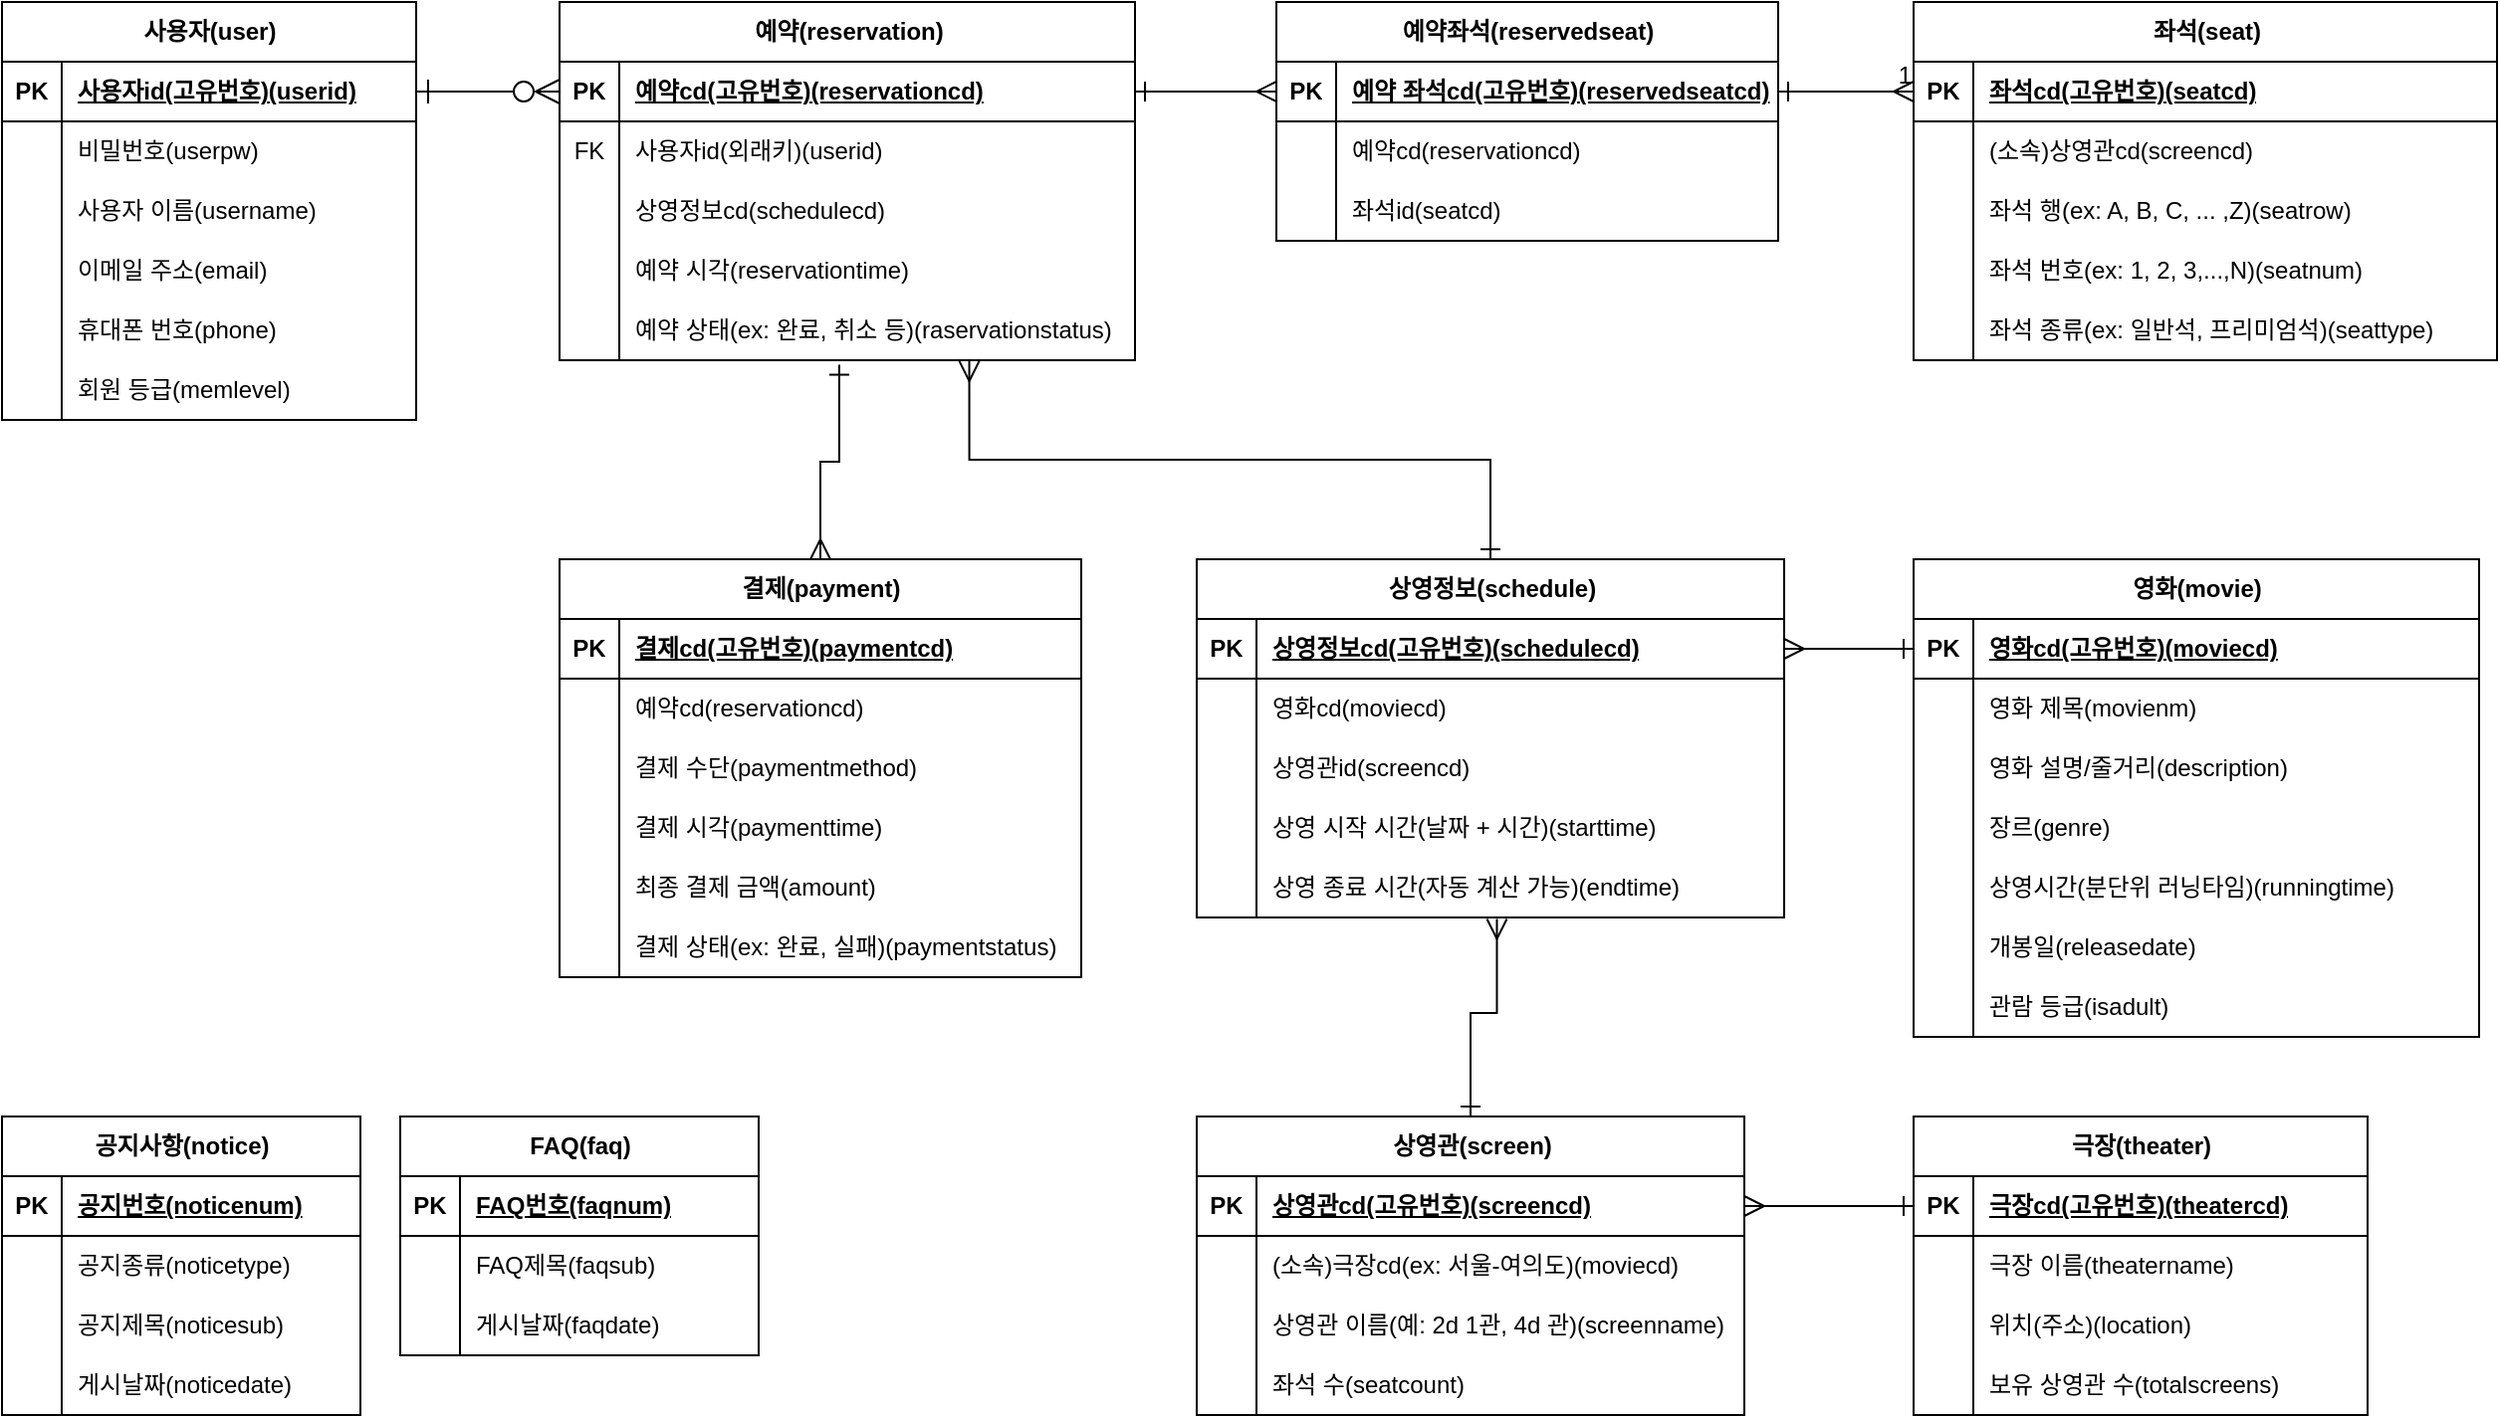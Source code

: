 <mxfile version="27.0.9">
  <diagram name="페이지-1" id="VFNtV6nY1BKfFca8tBw0">
    <mxGraphModel dx="2037" dy="1213" grid="1" gridSize="10" guides="1" tooltips="1" connect="1" arrows="1" fold="1" page="1" pageScale="1" pageWidth="6000" pageHeight="6000" math="0" shadow="0">
      <root>
        <mxCell id="0" />
        <mxCell id="1" parent="0" />
        <mxCell id="h6W00l81xcjhx0Q4A7-J-36" value="상영관(screen)" style="shape=table;startSize=30;container=1;collapsible=1;childLayout=tableLayout;fixedRows=1;rowLines=0;fontStyle=1;align=center;resizeLast=1;html=1;" parent="1" vertex="1">
          <mxGeometry x="960" y="1640" width="275" height="150" as="geometry" />
        </mxCell>
        <mxCell id="h6W00l81xcjhx0Q4A7-J-37" value="" style="shape=tableRow;horizontal=0;startSize=0;swimlaneHead=0;swimlaneBody=0;fillColor=none;collapsible=0;dropTarget=0;points=[[0,0.5],[1,0.5]];portConstraint=eastwest;top=0;left=0;right=0;bottom=1;" parent="h6W00l81xcjhx0Q4A7-J-36" vertex="1">
          <mxGeometry y="30" width="275" height="30" as="geometry" />
        </mxCell>
        <mxCell id="h6W00l81xcjhx0Q4A7-J-38" value="PK" style="shape=partialRectangle;connectable=0;fillColor=none;top=0;left=0;bottom=0;right=0;fontStyle=1;overflow=hidden;whiteSpace=wrap;html=1;" parent="h6W00l81xcjhx0Q4A7-J-37" vertex="1">
          <mxGeometry width="30" height="30" as="geometry">
            <mxRectangle width="30" height="30" as="alternateBounds" />
          </mxGeometry>
        </mxCell>
        <mxCell id="h6W00l81xcjhx0Q4A7-J-39" value="상영관cd(고유번호)(screencd)" style="shape=partialRectangle;connectable=0;fillColor=none;top=0;left=0;bottom=0;right=0;align=left;spacingLeft=6;fontStyle=5;overflow=hidden;whiteSpace=wrap;html=1;" parent="h6W00l81xcjhx0Q4A7-J-37" vertex="1">
          <mxGeometry x="30" width="245" height="30" as="geometry">
            <mxRectangle width="245" height="30" as="alternateBounds" />
          </mxGeometry>
        </mxCell>
        <mxCell id="h6W00l81xcjhx0Q4A7-J-40" value="" style="shape=tableRow;horizontal=0;startSize=0;swimlaneHead=0;swimlaneBody=0;fillColor=none;collapsible=0;dropTarget=0;points=[[0,0.5],[1,0.5]];portConstraint=eastwest;top=0;left=0;right=0;bottom=0;" parent="h6W00l81xcjhx0Q4A7-J-36" vertex="1">
          <mxGeometry y="60" width="275" height="30" as="geometry" />
        </mxCell>
        <mxCell id="h6W00l81xcjhx0Q4A7-J-41" value="" style="shape=partialRectangle;connectable=0;fillColor=none;top=0;left=0;bottom=0;right=0;editable=1;overflow=hidden;whiteSpace=wrap;html=1;" parent="h6W00l81xcjhx0Q4A7-J-40" vertex="1">
          <mxGeometry width="30" height="30" as="geometry">
            <mxRectangle width="30" height="30" as="alternateBounds" />
          </mxGeometry>
        </mxCell>
        <mxCell id="h6W00l81xcjhx0Q4A7-J-42" value="(소속)극장cd(ex: 서울-여의도)(moviecd)" style="shape=partialRectangle;connectable=0;fillColor=none;top=0;left=0;bottom=0;right=0;align=left;spacingLeft=6;overflow=hidden;whiteSpace=wrap;html=1;" parent="h6W00l81xcjhx0Q4A7-J-40" vertex="1">
          <mxGeometry x="30" width="245" height="30" as="geometry">
            <mxRectangle width="245" height="30" as="alternateBounds" />
          </mxGeometry>
        </mxCell>
        <mxCell id="h6W00l81xcjhx0Q4A7-J-43" value="" style="shape=tableRow;horizontal=0;startSize=0;swimlaneHead=0;swimlaneBody=0;fillColor=none;collapsible=0;dropTarget=0;points=[[0,0.5],[1,0.5]];portConstraint=eastwest;top=0;left=0;right=0;bottom=0;" parent="h6W00l81xcjhx0Q4A7-J-36" vertex="1">
          <mxGeometry y="90" width="275" height="30" as="geometry" />
        </mxCell>
        <mxCell id="h6W00l81xcjhx0Q4A7-J-44" value="" style="shape=partialRectangle;connectable=0;fillColor=none;top=0;left=0;bottom=0;right=0;editable=1;overflow=hidden;whiteSpace=wrap;html=1;" parent="h6W00l81xcjhx0Q4A7-J-43" vertex="1">
          <mxGeometry width="30" height="30" as="geometry">
            <mxRectangle width="30" height="30" as="alternateBounds" />
          </mxGeometry>
        </mxCell>
        <mxCell id="h6W00l81xcjhx0Q4A7-J-45" value="상영관 이름(예: 2d 1관, 4d 관)(screenname)" style="shape=partialRectangle;connectable=0;fillColor=none;top=0;left=0;bottom=0;right=0;align=left;spacingLeft=6;overflow=hidden;whiteSpace=wrap;html=1;" parent="h6W00l81xcjhx0Q4A7-J-43" vertex="1">
          <mxGeometry x="30" width="245" height="30" as="geometry">
            <mxRectangle width="245" height="30" as="alternateBounds" />
          </mxGeometry>
        </mxCell>
        <mxCell id="h6W00l81xcjhx0Q4A7-J-46" value="" style="shape=tableRow;horizontal=0;startSize=0;swimlaneHead=0;swimlaneBody=0;fillColor=none;collapsible=0;dropTarget=0;points=[[0,0.5],[1,0.5]];portConstraint=eastwest;top=0;left=0;right=0;bottom=0;" parent="h6W00l81xcjhx0Q4A7-J-36" vertex="1">
          <mxGeometry y="120" width="275" height="30" as="geometry" />
        </mxCell>
        <mxCell id="h6W00l81xcjhx0Q4A7-J-47" value="" style="shape=partialRectangle;connectable=0;fillColor=none;top=0;left=0;bottom=0;right=0;editable=1;overflow=hidden;whiteSpace=wrap;html=1;" parent="h6W00l81xcjhx0Q4A7-J-46" vertex="1">
          <mxGeometry width="30" height="30" as="geometry">
            <mxRectangle width="30" height="30" as="alternateBounds" />
          </mxGeometry>
        </mxCell>
        <mxCell id="h6W00l81xcjhx0Q4A7-J-48" value="좌석 수(seatcount)" style="shape=partialRectangle;connectable=0;fillColor=none;top=0;left=0;bottom=0;right=0;align=left;spacingLeft=6;overflow=hidden;whiteSpace=wrap;html=1;" parent="h6W00l81xcjhx0Q4A7-J-46" vertex="1">
          <mxGeometry x="30" width="245" height="30" as="geometry">
            <mxRectangle width="245" height="30" as="alternateBounds" />
          </mxGeometry>
        </mxCell>
        <mxCell id="h6W00l81xcjhx0Q4A7-J-52" value="상영정보(schedule)" style="shape=table;startSize=30;container=1;collapsible=1;childLayout=tableLayout;fixedRows=1;rowLines=0;fontStyle=1;align=center;resizeLast=1;html=1;" parent="1" vertex="1">
          <mxGeometry x="960" y="1360" width="295" height="180" as="geometry" />
        </mxCell>
        <mxCell id="h6W00l81xcjhx0Q4A7-J-53" value="" style="shape=tableRow;horizontal=0;startSize=0;swimlaneHead=0;swimlaneBody=0;fillColor=none;collapsible=0;dropTarget=0;points=[[0,0.5],[1,0.5]];portConstraint=eastwest;top=0;left=0;right=0;bottom=1;" parent="h6W00l81xcjhx0Q4A7-J-52" vertex="1">
          <mxGeometry y="30" width="295" height="30" as="geometry" />
        </mxCell>
        <mxCell id="h6W00l81xcjhx0Q4A7-J-54" value="PK" style="shape=partialRectangle;connectable=0;fillColor=none;top=0;left=0;bottom=0;right=0;fontStyle=1;overflow=hidden;whiteSpace=wrap;html=1;" parent="h6W00l81xcjhx0Q4A7-J-53" vertex="1">
          <mxGeometry width="30" height="30" as="geometry">
            <mxRectangle width="30" height="30" as="alternateBounds" />
          </mxGeometry>
        </mxCell>
        <mxCell id="h6W00l81xcjhx0Q4A7-J-55" value="상영정보cd(고유번호)(schedulecd)" style="shape=partialRectangle;connectable=0;fillColor=none;top=0;left=0;bottom=0;right=0;align=left;spacingLeft=6;fontStyle=5;overflow=hidden;whiteSpace=wrap;html=1;" parent="h6W00l81xcjhx0Q4A7-J-53" vertex="1">
          <mxGeometry x="30" width="265" height="30" as="geometry">
            <mxRectangle width="265" height="30" as="alternateBounds" />
          </mxGeometry>
        </mxCell>
        <mxCell id="h6W00l81xcjhx0Q4A7-J-56" value="" style="shape=tableRow;horizontal=0;startSize=0;swimlaneHead=0;swimlaneBody=0;fillColor=none;collapsible=0;dropTarget=0;points=[[0,0.5],[1,0.5]];portConstraint=eastwest;top=0;left=0;right=0;bottom=0;" parent="h6W00l81xcjhx0Q4A7-J-52" vertex="1">
          <mxGeometry y="60" width="295" height="30" as="geometry" />
        </mxCell>
        <mxCell id="h6W00l81xcjhx0Q4A7-J-57" value="" style="shape=partialRectangle;connectable=0;fillColor=none;top=0;left=0;bottom=0;right=0;editable=1;overflow=hidden;whiteSpace=wrap;html=1;" parent="h6W00l81xcjhx0Q4A7-J-56" vertex="1">
          <mxGeometry width="30" height="30" as="geometry">
            <mxRectangle width="30" height="30" as="alternateBounds" />
          </mxGeometry>
        </mxCell>
        <mxCell id="h6W00l81xcjhx0Q4A7-J-58" value="영화cd(moviecd)" style="shape=partialRectangle;connectable=0;fillColor=none;top=0;left=0;bottom=0;right=0;align=left;spacingLeft=6;overflow=hidden;whiteSpace=wrap;html=1;" parent="h6W00l81xcjhx0Q4A7-J-56" vertex="1">
          <mxGeometry x="30" width="265" height="30" as="geometry">
            <mxRectangle width="265" height="30" as="alternateBounds" />
          </mxGeometry>
        </mxCell>
        <mxCell id="h6W00l81xcjhx0Q4A7-J-59" value="" style="shape=tableRow;horizontal=0;startSize=0;swimlaneHead=0;swimlaneBody=0;fillColor=none;collapsible=0;dropTarget=0;points=[[0,0.5],[1,0.5]];portConstraint=eastwest;top=0;left=0;right=0;bottom=0;" parent="h6W00l81xcjhx0Q4A7-J-52" vertex="1">
          <mxGeometry y="90" width="295" height="30" as="geometry" />
        </mxCell>
        <mxCell id="h6W00l81xcjhx0Q4A7-J-60" value="" style="shape=partialRectangle;connectable=0;fillColor=none;top=0;left=0;bottom=0;right=0;editable=1;overflow=hidden;whiteSpace=wrap;html=1;" parent="h6W00l81xcjhx0Q4A7-J-59" vertex="1">
          <mxGeometry width="30" height="30" as="geometry">
            <mxRectangle width="30" height="30" as="alternateBounds" />
          </mxGeometry>
        </mxCell>
        <mxCell id="h6W00l81xcjhx0Q4A7-J-61" value="상영관id(screencd)" style="shape=partialRectangle;connectable=0;fillColor=none;top=0;left=0;bottom=0;right=0;align=left;spacingLeft=6;overflow=hidden;whiteSpace=wrap;html=1;" parent="h6W00l81xcjhx0Q4A7-J-59" vertex="1">
          <mxGeometry x="30" width="265" height="30" as="geometry">
            <mxRectangle width="265" height="30" as="alternateBounds" />
          </mxGeometry>
        </mxCell>
        <mxCell id="h6W00l81xcjhx0Q4A7-J-62" value="" style="shape=tableRow;horizontal=0;startSize=0;swimlaneHead=0;swimlaneBody=0;fillColor=none;collapsible=0;dropTarget=0;points=[[0,0.5],[1,0.5]];portConstraint=eastwest;top=0;left=0;right=0;bottom=0;" parent="h6W00l81xcjhx0Q4A7-J-52" vertex="1">
          <mxGeometry y="120" width="295" height="30" as="geometry" />
        </mxCell>
        <mxCell id="h6W00l81xcjhx0Q4A7-J-63" value="" style="shape=partialRectangle;connectable=0;fillColor=none;top=0;left=0;bottom=0;right=0;editable=1;overflow=hidden;whiteSpace=wrap;html=1;" parent="h6W00l81xcjhx0Q4A7-J-62" vertex="1">
          <mxGeometry width="30" height="30" as="geometry">
            <mxRectangle width="30" height="30" as="alternateBounds" />
          </mxGeometry>
        </mxCell>
        <mxCell id="h6W00l81xcjhx0Q4A7-J-64" value="상영 시작 시간(날짜 + 시간)(starttime)" style="shape=partialRectangle;connectable=0;fillColor=none;top=0;left=0;bottom=0;right=0;align=left;spacingLeft=6;overflow=hidden;whiteSpace=wrap;html=1;" parent="h6W00l81xcjhx0Q4A7-J-62" vertex="1">
          <mxGeometry x="30" width="265" height="30" as="geometry">
            <mxRectangle width="265" height="30" as="alternateBounds" />
          </mxGeometry>
        </mxCell>
        <mxCell id="h6W00l81xcjhx0Q4A7-J-65" value="" style="shape=tableRow;horizontal=0;startSize=0;swimlaneHead=0;swimlaneBody=0;fillColor=none;collapsible=0;dropTarget=0;points=[[0,0.5],[1,0.5]];portConstraint=eastwest;top=0;left=0;right=0;bottom=0;" parent="h6W00l81xcjhx0Q4A7-J-52" vertex="1">
          <mxGeometry y="150" width="295" height="30" as="geometry" />
        </mxCell>
        <mxCell id="h6W00l81xcjhx0Q4A7-J-66" value="" style="shape=partialRectangle;connectable=0;fillColor=none;top=0;left=0;bottom=0;right=0;editable=1;overflow=hidden;whiteSpace=wrap;html=1;" parent="h6W00l81xcjhx0Q4A7-J-65" vertex="1">
          <mxGeometry width="30" height="30" as="geometry">
            <mxRectangle width="30" height="30" as="alternateBounds" />
          </mxGeometry>
        </mxCell>
        <mxCell id="h6W00l81xcjhx0Q4A7-J-67" value="상영 종료 시간(자동 계산 가능)(endtime)" style="shape=partialRectangle;connectable=0;fillColor=none;top=0;left=0;bottom=0;right=0;align=left;spacingLeft=6;overflow=hidden;whiteSpace=wrap;html=1;" parent="h6W00l81xcjhx0Q4A7-J-65" vertex="1">
          <mxGeometry x="30" width="265" height="30" as="geometry">
            <mxRectangle width="265" height="30" as="alternateBounds" />
          </mxGeometry>
        </mxCell>
        <mxCell id="h6W00l81xcjhx0Q4A7-J-68" value="좌석(seat)" style="shape=table;startSize=30;container=1;collapsible=1;childLayout=tableLayout;fixedRows=1;rowLines=0;fontStyle=1;align=center;resizeLast=1;html=1;" parent="1" vertex="1">
          <mxGeometry x="1320" y="1080" width="293" height="180" as="geometry" />
        </mxCell>
        <mxCell id="h6W00l81xcjhx0Q4A7-J-69" value="" style="shape=tableRow;horizontal=0;startSize=0;swimlaneHead=0;swimlaneBody=0;fillColor=none;collapsible=0;dropTarget=0;points=[[0,0.5],[1,0.5]];portConstraint=eastwest;top=0;left=0;right=0;bottom=1;" parent="h6W00l81xcjhx0Q4A7-J-68" vertex="1">
          <mxGeometry y="30" width="293" height="30" as="geometry" />
        </mxCell>
        <mxCell id="h6W00l81xcjhx0Q4A7-J-70" value="PK" style="shape=partialRectangle;connectable=0;fillColor=none;top=0;left=0;bottom=0;right=0;fontStyle=1;overflow=hidden;whiteSpace=wrap;html=1;" parent="h6W00l81xcjhx0Q4A7-J-69" vertex="1">
          <mxGeometry width="30" height="30" as="geometry">
            <mxRectangle width="30" height="30" as="alternateBounds" />
          </mxGeometry>
        </mxCell>
        <mxCell id="h6W00l81xcjhx0Q4A7-J-71" value="좌석cd(고유번호)(seatcd)" style="shape=partialRectangle;connectable=0;fillColor=none;top=0;left=0;bottom=0;right=0;align=left;spacingLeft=6;fontStyle=5;overflow=hidden;whiteSpace=wrap;html=1;" parent="h6W00l81xcjhx0Q4A7-J-69" vertex="1">
          <mxGeometry x="30" width="263" height="30" as="geometry">
            <mxRectangle width="263" height="30" as="alternateBounds" />
          </mxGeometry>
        </mxCell>
        <mxCell id="h6W00l81xcjhx0Q4A7-J-72" value="" style="shape=tableRow;horizontal=0;startSize=0;swimlaneHead=0;swimlaneBody=0;fillColor=none;collapsible=0;dropTarget=0;points=[[0,0.5],[1,0.5]];portConstraint=eastwest;top=0;left=0;right=0;bottom=0;" parent="h6W00l81xcjhx0Q4A7-J-68" vertex="1">
          <mxGeometry y="60" width="293" height="30" as="geometry" />
        </mxCell>
        <mxCell id="h6W00l81xcjhx0Q4A7-J-73" value="" style="shape=partialRectangle;connectable=0;fillColor=none;top=0;left=0;bottom=0;right=0;editable=1;overflow=hidden;whiteSpace=wrap;html=1;" parent="h6W00l81xcjhx0Q4A7-J-72" vertex="1">
          <mxGeometry width="30" height="30" as="geometry">
            <mxRectangle width="30" height="30" as="alternateBounds" />
          </mxGeometry>
        </mxCell>
        <mxCell id="h6W00l81xcjhx0Q4A7-J-74" value="(소속)상영관cd(screencd)" style="shape=partialRectangle;connectable=0;fillColor=none;top=0;left=0;bottom=0;right=0;align=left;spacingLeft=6;overflow=hidden;whiteSpace=wrap;html=1;" parent="h6W00l81xcjhx0Q4A7-J-72" vertex="1">
          <mxGeometry x="30" width="263" height="30" as="geometry">
            <mxRectangle width="263" height="30" as="alternateBounds" />
          </mxGeometry>
        </mxCell>
        <mxCell id="h6W00l81xcjhx0Q4A7-J-75" value="" style="shape=tableRow;horizontal=0;startSize=0;swimlaneHead=0;swimlaneBody=0;fillColor=none;collapsible=0;dropTarget=0;points=[[0,0.5],[1,0.5]];portConstraint=eastwest;top=0;left=0;right=0;bottom=0;" parent="h6W00l81xcjhx0Q4A7-J-68" vertex="1">
          <mxGeometry y="90" width="293" height="30" as="geometry" />
        </mxCell>
        <mxCell id="h6W00l81xcjhx0Q4A7-J-76" value="" style="shape=partialRectangle;connectable=0;fillColor=none;top=0;left=0;bottom=0;right=0;editable=1;overflow=hidden;whiteSpace=wrap;html=1;" parent="h6W00l81xcjhx0Q4A7-J-75" vertex="1">
          <mxGeometry width="30" height="30" as="geometry">
            <mxRectangle width="30" height="30" as="alternateBounds" />
          </mxGeometry>
        </mxCell>
        <mxCell id="h6W00l81xcjhx0Q4A7-J-77" value="좌석 행(ex: A, B, C, ... ,Z)(seatrow)" style="shape=partialRectangle;connectable=0;fillColor=none;top=0;left=0;bottom=0;right=0;align=left;spacingLeft=6;overflow=hidden;whiteSpace=wrap;html=1;" parent="h6W00l81xcjhx0Q4A7-J-75" vertex="1">
          <mxGeometry x="30" width="263" height="30" as="geometry">
            <mxRectangle width="263" height="30" as="alternateBounds" />
          </mxGeometry>
        </mxCell>
        <mxCell id="h6W00l81xcjhx0Q4A7-J-78" value="" style="shape=tableRow;horizontal=0;startSize=0;swimlaneHead=0;swimlaneBody=0;fillColor=none;collapsible=0;dropTarget=0;points=[[0,0.5],[1,0.5]];portConstraint=eastwest;top=0;left=0;right=0;bottom=0;" parent="h6W00l81xcjhx0Q4A7-J-68" vertex="1">
          <mxGeometry y="120" width="293" height="30" as="geometry" />
        </mxCell>
        <mxCell id="h6W00l81xcjhx0Q4A7-J-79" value="" style="shape=partialRectangle;connectable=0;fillColor=none;top=0;left=0;bottom=0;right=0;editable=1;overflow=hidden;whiteSpace=wrap;html=1;" parent="h6W00l81xcjhx0Q4A7-J-78" vertex="1">
          <mxGeometry width="30" height="30" as="geometry">
            <mxRectangle width="30" height="30" as="alternateBounds" />
          </mxGeometry>
        </mxCell>
        <mxCell id="h6W00l81xcjhx0Q4A7-J-80" value="좌석 번호(ex: 1, 2, 3,...,N)(seatnum)" style="shape=partialRectangle;connectable=0;fillColor=none;top=0;left=0;bottom=0;right=0;align=left;spacingLeft=6;overflow=hidden;whiteSpace=wrap;html=1;" parent="h6W00l81xcjhx0Q4A7-J-78" vertex="1">
          <mxGeometry x="30" width="263" height="30" as="geometry">
            <mxRectangle width="263" height="30" as="alternateBounds" />
          </mxGeometry>
        </mxCell>
        <mxCell id="h6W00l81xcjhx0Q4A7-J-81" value="" style="shape=tableRow;horizontal=0;startSize=0;swimlaneHead=0;swimlaneBody=0;fillColor=none;collapsible=0;dropTarget=0;points=[[0,0.5],[1,0.5]];portConstraint=eastwest;top=0;left=0;right=0;bottom=0;" parent="h6W00l81xcjhx0Q4A7-J-68" vertex="1">
          <mxGeometry y="150" width="293" height="30" as="geometry" />
        </mxCell>
        <mxCell id="h6W00l81xcjhx0Q4A7-J-82" value="" style="shape=partialRectangle;connectable=0;fillColor=none;top=0;left=0;bottom=0;right=0;editable=1;overflow=hidden;whiteSpace=wrap;html=1;" parent="h6W00l81xcjhx0Q4A7-J-81" vertex="1">
          <mxGeometry width="30" height="30" as="geometry">
            <mxRectangle width="30" height="30" as="alternateBounds" />
          </mxGeometry>
        </mxCell>
        <mxCell id="h6W00l81xcjhx0Q4A7-J-83" value="좌석 종류(ex: 일반석, 프리미엄석)(seattype)" style="shape=partialRectangle;connectable=0;fillColor=none;top=0;left=0;bottom=0;right=0;align=left;spacingLeft=6;overflow=hidden;whiteSpace=wrap;html=1;" parent="h6W00l81xcjhx0Q4A7-J-81" vertex="1">
          <mxGeometry x="30" width="263" height="30" as="geometry">
            <mxRectangle width="263" height="30" as="alternateBounds" />
          </mxGeometry>
        </mxCell>
        <mxCell id="h6W00l81xcjhx0Q4A7-J-87" value="예약(reservation)" style="shape=table;startSize=30;container=1;collapsible=1;childLayout=tableLayout;fixedRows=1;rowLines=0;fontStyle=1;align=center;resizeLast=1;html=1;" parent="1" vertex="1">
          <mxGeometry x="640" y="1080" width="289" height="180" as="geometry" />
        </mxCell>
        <mxCell id="h6W00l81xcjhx0Q4A7-J-88" value="" style="shape=tableRow;horizontal=0;startSize=0;swimlaneHead=0;swimlaneBody=0;fillColor=none;collapsible=0;dropTarget=0;points=[[0,0.5],[1,0.5]];portConstraint=eastwest;top=0;left=0;right=0;bottom=1;" parent="h6W00l81xcjhx0Q4A7-J-87" vertex="1">
          <mxGeometry y="30" width="289" height="30" as="geometry" />
        </mxCell>
        <mxCell id="h6W00l81xcjhx0Q4A7-J-89" value="PK" style="shape=partialRectangle;connectable=0;fillColor=none;top=0;left=0;bottom=0;right=0;fontStyle=1;overflow=hidden;whiteSpace=wrap;html=1;" parent="h6W00l81xcjhx0Q4A7-J-88" vertex="1">
          <mxGeometry width="30" height="30" as="geometry">
            <mxRectangle width="30" height="30" as="alternateBounds" />
          </mxGeometry>
        </mxCell>
        <mxCell id="h6W00l81xcjhx0Q4A7-J-90" value="예약cd(고유번호)(reservationcd)" style="shape=partialRectangle;connectable=0;fillColor=none;top=0;left=0;bottom=0;right=0;align=left;spacingLeft=6;fontStyle=5;overflow=hidden;whiteSpace=wrap;html=1;" parent="h6W00l81xcjhx0Q4A7-J-88" vertex="1">
          <mxGeometry x="30" width="259" height="30" as="geometry">
            <mxRectangle width="259" height="30" as="alternateBounds" />
          </mxGeometry>
        </mxCell>
        <mxCell id="h6W00l81xcjhx0Q4A7-J-91" value="" style="shape=tableRow;horizontal=0;startSize=0;swimlaneHead=0;swimlaneBody=0;fillColor=none;collapsible=0;dropTarget=0;points=[[0,0.5],[1,0.5]];portConstraint=eastwest;top=0;left=0;right=0;bottom=0;" parent="h6W00l81xcjhx0Q4A7-J-87" vertex="1">
          <mxGeometry y="60" width="289" height="30" as="geometry" />
        </mxCell>
        <mxCell id="h6W00l81xcjhx0Q4A7-J-92" value="FK" style="shape=partialRectangle;connectable=0;fillColor=none;top=0;left=0;bottom=0;right=0;editable=1;overflow=hidden;whiteSpace=wrap;html=1;" parent="h6W00l81xcjhx0Q4A7-J-91" vertex="1">
          <mxGeometry width="30" height="30" as="geometry">
            <mxRectangle width="30" height="30" as="alternateBounds" />
          </mxGeometry>
        </mxCell>
        <mxCell id="h6W00l81xcjhx0Q4A7-J-93" value="사용자id(외래키)(userid)" style="shape=partialRectangle;connectable=0;fillColor=none;top=0;left=0;bottom=0;right=0;align=left;spacingLeft=6;overflow=hidden;whiteSpace=wrap;html=1;" parent="h6W00l81xcjhx0Q4A7-J-91" vertex="1">
          <mxGeometry x="30" width="259" height="30" as="geometry">
            <mxRectangle width="259" height="30" as="alternateBounds" />
          </mxGeometry>
        </mxCell>
        <mxCell id="h6W00l81xcjhx0Q4A7-J-94" value="" style="shape=tableRow;horizontal=0;startSize=0;swimlaneHead=0;swimlaneBody=0;fillColor=none;collapsible=0;dropTarget=0;points=[[0,0.5],[1,0.5]];portConstraint=eastwest;top=0;left=0;right=0;bottom=0;" parent="h6W00l81xcjhx0Q4A7-J-87" vertex="1">
          <mxGeometry y="90" width="289" height="30" as="geometry" />
        </mxCell>
        <mxCell id="h6W00l81xcjhx0Q4A7-J-95" value="" style="shape=partialRectangle;connectable=0;fillColor=none;top=0;left=0;bottom=0;right=0;editable=1;overflow=hidden;whiteSpace=wrap;html=1;" parent="h6W00l81xcjhx0Q4A7-J-94" vertex="1">
          <mxGeometry width="30" height="30" as="geometry">
            <mxRectangle width="30" height="30" as="alternateBounds" />
          </mxGeometry>
        </mxCell>
        <mxCell id="h6W00l81xcjhx0Q4A7-J-96" value="상영정보cd(schedulecd)" style="shape=partialRectangle;connectable=0;fillColor=none;top=0;left=0;bottom=0;right=0;align=left;spacingLeft=6;overflow=hidden;whiteSpace=wrap;html=1;" parent="h6W00l81xcjhx0Q4A7-J-94" vertex="1">
          <mxGeometry x="30" width="259" height="30" as="geometry">
            <mxRectangle width="259" height="30" as="alternateBounds" />
          </mxGeometry>
        </mxCell>
        <mxCell id="h6W00l81xcjhx0Q4A7-J-97" value="" style="shape=tableRow;horizontal=0;startSize=0;swimlaneHead=0;swimlaneBody=0;fillColor=none;collapsible=0;dropTarget=0;points=[[0,0.5],[1,0.5]];portConstraint=eastwest;top=0;left=0;right=0;bottom=0;" parent="h6W00l81xcjhx0Q4A7-J-87" vertex="1">
          <mxGeometry y="120" width="289" height="30" as="geometry" />
        </mxCell>
        <mxCell id="h6W00l81xcjhx0Q4A7-J-98" value="" style="shape=partialRectangle;connectable=0;fillColor=none;top=0;left=0;bottom=0;right=0;editable=1;overflow=hidden;whiteSpace=wrap;html=1;" parent="h6W00l81xcjhx0Q4A7-J-97" vertex="1">
          <mxGeometry width="30" height="30" as="geometry">
            <mxRectangle width="30" height="30" as="alternateBounds" />
          </mxGeometry>
        </mxCell>
        <mxCell id="h6W00l81xcjhx0Q4A7-J-99" value="예약 시각(reservationtime)" style="shape=partialRectangle;connectable=0;fillColor=none;top=0;left=0;bottom=0;right=0;align=left;spacingLeft=6;overflow=hidden;whiteSpace=wrap;html=1;" parent="h6W00l81xcjhx0Q4A7-J-97" vertex="1">
          <mxGeometry x="30" width="259" height="30" as="geometry">
            <mxRectangle width="259" height="30" as="alternateBounds" />
          </mxGeometry>
        </mxCell>
        <mxCell id="h6W00l81xcjhx0Q4A7-J-103" value="" style="shape=tableRow;horizontal=0;startSize=0;swimlaneHead=0;swimlaneBody=0;fillColor=none;collapsible=0;dropTarget=0;points=[[0,0.5],[1,0.5]];portConstraint=eastwest;top=0;left=0;right=0;bottom=0;" parent="h6W00l81xcjhx0Q4A7-J-87" vertex="1">
          <mxGeometry y="150" width="289" height="30" as="geometry" />
        </mxCell>
        <mxCell id="h6W00l81xcjhx0Q4A7-J-104" value="" style="shape=partialRectangle;connectable=0;fillColor=none;top=0;left=0;bottom=0;right=0;editable=1;overflow=hidden;whiteSpace=wrap;html=1;" parent="h6W00l81xcjhx0Q4A7-J-103" vertex="1">
          <mxGeometry width="30" height="30" as="geometry">
            <mxRectangle width="30" height="30" as="alternateBounds" />
          </mxGeometry>
        </mxCell>
        <mxCell id="h6W00l81xcjhx0Q4A7-J-105" value="예약 상태(ex: 완료, 취소 등)(raservationstatus)" style="shape=partialRectangle;connectable=0;fillColor=none;top=0;left=0;bottom=0;right=0;align=left;spacingLeft=6;overflow=hidden;whiteSpace=wrap;html=1;" parent="h6W00l81xcjhx0Q4A7-J-103" vertex="1">
          <mxGeometry x="30" width="259" height="30" as="geometry">
            <mxRectangle width="259" height="30" as="alternateBounds" />
          </mxGeometry>
        </mxCell>
        <mxCell id="h6W00l81xcjhx0Q4A7-J-106" value="예약좌석(reservedseat)" style="shape=table;startSize=30;container=1;collapsible=1;childLayout=tableLayout;fixedRows=1;rowLines=0;fontStyle=1;align=center;resizeLast=1;html=1;" parent="1" vertex="1">
          <mxGeometry x="1000" y="1080" width="252" height="120" as="geometry" />
        </mxCell>
        <mxCell id="h6W00l81xcjhx0Q4A7-J-107" value="" style="shape=tableRow;horizontal=0;startSize=0;swimlaneHead=0;swimlaneBody=0;fillColor=none;collapsible=0;dropTarget=0;points=[[0,0.5],[1,0.5]];portConstraint=eastwest;top=0;left=0;right=0;bottom=1;" parent="h6W00l81xcjhx0Q4A7-J-106" vertex="1">
          <mxGeometry y="30" width="252" height="30" as="geometry" />
        </mxCell>
        <mxCell id="h6W00l81xcjhx0Q4A7-J-108" value="PK" style="shape=partialRectangle;connectable=0;fillColor=none;top=0;left=0;bottom=0;right=0;fontStyle=1;overflow=hidden;whiteSpace=wrap;html=1;" parent="h6W00l81xcjhx0Q4A7-J-107" vertex="1">
          <mxGeometry width="30" height="30" as="geometry">
            <mxRectangle width="30" height="30" as="alternateBounds" />
          </mxGeometry>
        </mxCell>
        <mxCell id="h6W00l81xcjhx0Q4A7-J-109" value="예약 좌석cd(고유번호)(reservedseatcd)" style="shape=partialRectangle;connectable=0;fillColor=none;top=0;left=0;bottom=0;right=0;align=left;spacingLeft=6;fontStyle=5;overflow=hidden;whiteSpace=wrap;html=1;" parent="h6W00l81xcjhx0Q4A7-J-107" vertex="1">
          <mxGeometry x="30" width="222" height="30" as="geometry">
            <mxRectangle width="222" height="30" as="alternateBounds" />
          </mxGeometry>
        </mxCell>
        <mxCell id="h6W00l81xcjhx0Q4A7-J-110" value="" style="shape=tableRow;horizontal=0;startSize=0;swimlaneHead=0;swimlaneBody=0;fillColor=none;collapsible=0;dropTarget=0;points=[[0,0.5],[1,0.5]];portConstraint=eastwest;top=0;left=0;right=0;bottom=0;" parent="h6W00l81xcjhx0Q4A7-J-106" vertex="1">
          <mxGeometry y="60" width="252" height="30" as="geometry" />
        </mxCell>
        <mxCell id="h6W00l81xcjhx0Q4A7-J-111" value="" style="shape=partialRectangle;connectable=0;fillColor=none;top=0;left=0;bottom=0;right=0;editable=1;overflow=hidden;whiteSpace=wrap;html=1;" parent="h6W00l81xcjhx0Q4A7-J-110" vertex="1">
          <mxGeometry width="30" height="30" as="geometry">
            <mxRectangle width="30" height="30" as="alternateBounds" />
          </mxGeometry>
        </mxCell>
        <mxCell id="h6W00l81xcjhx0Q4A7-J-112" value="예약cd(reservationcd)" style="shape=partialRectangle;connectable=0;fillColor=none;top=0;left=0;bottom=0;right=0;align=left;spacingLeft=6;overflow=hidden;whiteSpace=wrap;html=1;" parent="h6W00l81xcjhx0Q4A7-J-110" vertex="1">
          <mxGeometry x="30" width="222" height="30" as="geometry">
            <mxRectangle width="222" height="30" as="alternateBounds" />
          </mxGeometry>
        </mxCell>
        <mxCell id="h6W00l81xcjhx0Q4A7-J-113" value="" style="shape=tableRow;horizontal=0;startSize=0;swimlaneHead=0;swimlaneBody=0;fillColor=none;collapsible=0;dropTarget=0;points=[[0,0.5],[1,0.5]];portConstraint=eastwest;top=0;left=0;right=0;bottom=0;" parent="h6W00l81xcjhx0Q4A7-J-106" vertex="1">
          <mxGeometry y="90" width="252" height="30" as="geometry" />
        </mxCell>
        <mxCell id="h6W00l81xcjhx0Q4A7-J-114" value="" style="shape=partialRectangle;connectable=0;fillColor=none;top=0;left=0;bottom=0;right=0;editable=1;overflow=hidden;whiteSpace=wrap;html=1;" parent="h6W00l81xcjhx0Q4A7-J-113" vertex="1">
          <mxGeometry width="30" height="30" as="geometry">
            <mxRectangle width="30" height="30" as="alternateBounds" />
          </mxGeometry>
        </mxCell>
        <mxCell id="h6W00l81xcjhx0Q4A7-J-115" value="좌석id(seatcd)" style="shape=partialRectangle;connectable=0;fillColor=none;top=0;left=0;bottom=0;right=0;align=left;spacingLeft=6;overflow=hidden;whiteSpace=wrap;html=1;" parent="h6W00l81xcjhx0Q4A7-J-113" vertex="1">
          <mxGeometry x="30" width="222" height="30" as="geometry">
            <mxRectangle width="222" height="30" as="alternateBounds" />
          </mxGeometry>
        </mxCell>
        <mxCell id="h6W00l81xcjhx0Q4A7-J-122" value="사용자(user)" style="shape=table;startSize=30;container=1;collapsible=1;childLayout=tableLayout;fixedRows=1;rowLines=0;fontStyle=1;align=center;resizeLast=1;html=1;" parent="1" vertex="1">
          <mxGeometry x="360" y="1080" width="208" height="210" as="geometry" />
        </mxCell>
        <mxCell id="h6W00l81xcjhx0Q4A7-J-123" value="" style="shape=tableRow;horizontal=0;startSize=0;swimlaneHead=0;swimlaneBody=0;fillColor=none;collapsible=0;dropTarget=0;points=[[0,0.5],[1,0.5]];portConstraint=eastwest;top=0;left=0;right=0;bottom=1;" parent="h6W00l81xcjhx0Q4A7-J-122" vertex="1">
          <mxGeometry y="30" width="208" height="30" as="geometry" />
        </mxCell>
        <mxCell id="h6W00l81xcjhx0Q4A7-J-124" value="PK" style="shape=partialRectangle;connectable=0;fillColor=none;top=0;left=0;bottom=0;right=0;fontStyle=1;overflow=hidden;whiteSpace=wrap;html=1;" parent="h6W00l81xcjhx0Q4A7-J-123" vertex="1">
          <mxGeometry width="30" height="30" as="geometry">
            <mxRectangle width="30" height="30" as="alternateBounds" />
          </mxGeometry>
        </mxCell>
        <mxCell id="h6W00l81xcjhx0Q4A7-J-125" value="사용자id(고유번호)(userid)" style="shape=partialRectangle;connectable=0;fillColor=none;top=0;left=0;bottom=0;right=0;align=left;spacingLeft=6;fontStyle=5;overflow=hidden;whiteSpace=wrap;html=1;" parent="h6W00l81xcjhx0Q4A7-J-123" vertex="1">
          <mxGeometry x="30" width="178" height="30" as="geometry">
            <mxRectangle width="178" height="30" as="alternateBounds" />
          </mxGeometry>
        </mxCell>
        <mxCell id="h6W00l81xcjhx0Q4A7-J-129" value="" style="shape=tableRow;horizontal=0;startSize=0;swimlaneHead=0;swimlaneBody=0;fillColor=none;collapsible=0;dropTarget=0;points=[[0,0.5],[1,0.5]];portConstraint=eastwest;top=0;left=0;right=0;bottom=0;" parent="h6W00l81xcjhx0Q4A7-J-122" vertex="1">
          <mxGeometry y="60" width="208" height="30" as="geometry" />
        </mxCell>
        <mxCell id="h6W00l81xcjhx0Q4A7-J-130" value="" style="shape=partialRectangle;connectable=0;fillColor=none;top=0;left=0;bottom=0;right=0;editable=1;overflow=hidden;whiteSpace=wrap;html=1;" parent="h6W00l81xcjhx0Q4A7-J-129" vertex="1">
          <mxGeometry width="30" height="30" as="geometry">
            <mxRectangle width="30" height="30" as="alternateBounds" />
          </mxGeometry>
        </mxCell>
        <mxCell id="h6W00l81xcjhx0Q4A7-J-131" value="비밀번호(userpw)" style="shape=partialRectangle;connectable=0;fillColor=none;top=0;left=0;bottom=0;right=0;align=left;spacingLeft=6;overflow=hidden;whiteSpace=wrap;html=1;" parent="h6W00l81xcjhx0Q4A7-J-129" vertex="1">
          <mxGeometry x="30" width="178" height="30" as="geometry">
            <mxRectangle width="178" height="30" as="alternateBounds" />
          </mxGeometry>
        </mxCell>
        <mxCell id="h6W00l81xcjhx0Q4A7-J-126" value="" style="shape=tableRow;horizontal=0;startSize=0;swimlaneHead=0;swimlaneBody=0;fillColor=none;collapsible=0;dropTarget=0;points=[[0,0.5],[1,0.5]];portConstraint=eastwest;top=0;left=0;right=0;bottom=0;" parent="h6W00l81xcjhx0Q4A7-J-122" vertex="1">
          <mxGeometry y="90" width="208" height="30" as="geometry" />
        </mxCell>
        <mxCell id="h6W00l81xcjhx0Q4A7-J-127" value="" style="shape=partialRectangle;connectable=0;fillColor=none;top=0;left=0;bottom=0;right=0;editable=1;overflow=hidden;whiteSpace=wrap;html=1;" parent="h6W00l81xcjhx0Q4A7-J-126" vertex="1">
          <mxGeometry width="30" height="30" as="geometry">
            <mxRectangle width="30" height="30" as="alternateBounds" />
          </mxGeometry>
        </mxCell>
        <mxCell id="h6W00l81xcjhx0Q4A7-J-128" value="사용자 이름(username)" style="shape=partialRectangle;connectable=0;fillColor=none;top=0;left=0;bottom=0;right=0;align=left;spacingLeft=6;overflow=hidden;whiteSpace=wrap;html=1;" parent="h6W00l81xcjhx0Q4A7-J-126" vertex="1">
          <mxGeometry x="30" width="178" height="30" as="geometry">
            <mxRectangle width="178" height="30" as="alternateBounds" />
          </mxGeometry>
        </mxCell>
        <mxCell id="h6W00l81xcjhx0Q4A7-J-132" value="" style="shape=tableRow;horizontal=0;startSize=0;swimlaneHead=0;swimlaneBody=0;fillColor=none;collapsible=0;dropTarget=0;points=[[0,0.5],[1,0.5]];portConstraint=eastwest;top=0;left=0;right=0;bottom=0;" parent="h6W00l81xcjhx0Q4A7-J-122" vertex="1">
          <mxGeometry y="120" width="208" height="30" as="geometry" />
        </mxCell>
        <mxCell id="h6W00l81xcjhx0Q4A7-J-133" value="" style="shape=partialRectangle;connectable=0;fillColor=none;top=0;left=0;bottom=0;right=0;editable=1;overflow=hidden;whiteSpace=wrap;html=1;" parent="h6W00l81xcjhx0Q4A7-J-132" vertex="1">
          <mxGeometry width="30" height="30" as="geometry">
            <mxRectangle width="30" height="30" as="alternateBounds" />
          </mxGeometry>
        </mxCell>
        <mxCell id="h6W00l81xcjhx0Q4A7-J-134" value="이메일 주소(email)" style="shape=partialRectangle;connectable=0;fillColor=none;top=0;left=0;bottom=0;right=0;align=left;spacingLeft=6;overflow=hidden;whiteSpace=wrap;html=1;" parent="h6W00l81xcjhx0Q4A7-J-132" vertex="1">
          <mxGeometry x="30" width="178" height="30" as="geometry">
            <mxRectangle width="178" height="30" as="alternateBounds" />
          </mxGeometry>
        </mxCell>
        <mxCell id="h6W00l81xcjhx0Q4A7-J-135" value="" style="shape=tableRow;horizontal=0;startSize=0;swimlaneHead=0;swimlaneBody=0;fillColor=none;collapsible=0;dropTarget=0;points=[[0,0.5],[1,0.5]];portConstraint=eastwest;top=0;left=0;right=0;bottom=0;" parent="h6W00l81xcjhx0Q4A7-J-122" vertex="1">
          <mxGeometry y="150" width="208" height="30" as="geometry" />
        </mxCell>
        <mxCell id="h6W00l81xcjhx0Q4A7-J-136" value="" style="shape=partialRectangle;connectable=0;fillColor=none;top=0;left=0;bottom=0;right=0;editable=1;overflow=hidden;whiteSpace=wrap;html=1;" parent="h6W00l81xcjhx0Q4A7-J-135" vertex="1">
          <mxGeometry width="30" height="30" as="geometry">
            <mxRectangle width="30" height="30" as="alternateBounds" />
          </mxGeometry>
        </mxCell>
        <mxCell id="h6W00l81xcjhx0Q4A7-J-137" value="휴대폰 번호(phone)" style="shape=partialRectangle;connectable=0;fillColor=none;top=0;left=0;bottom=0;right=0;align=left;spacingLeft=6;overflow=hidden;whiteSpace=wrap;html=1;" parent="h6W00l81xcjhx0Q4A7-J-135" vertex="1">
          <mxGeometry x="30" width="178" height="30" as="geometry">
            <mxRectangle width="178" height="30" as="alternateBounds" />
          </mxGeometry>
        </mxCell>
        <mxCell id="h6W00l81xcjhx0Q4A7-J-138" value="" style="shape=tableRow;horizontal=0;startSize=0;swimlaneHead=0;swimlaneBody=0;fillColor=none;collapsible=0;dropTarget=0;points=[[0,0.5],[1,0.5]];portConstraint=eastwest;top=0;left=0;right=0;bottom=0;" parent="h6W00l81xcjhx0Q4A7-J-122" vertex="1">
          <mxGeometry y="180" width="208" height="30" as="geometry" />
        </mxCell>
        <mxCell id="h6W00l81xcjhx0Q4A7-J-139" value="" style="shape=partialRectangle;connectable=0;fillColor=none;top=0;left=0;bottom=0;right=0;editable=1;overflow=hidden;whiteSpace=wrap;html=1;" parent="h6W00l81xcjhx0Q4A7-J-138" vertex="1">
          <mxGeometry width="30" height="30" as="geometry">
            <mxRectangle width="30" height="30" as="alternateBounds" />
          </mxGeometry>
        </mxCell>
        <mxCell id="h6W00l81xcjhx0Q4A7-J-140" value="회원 등급(memlevel)" style="shape=partialRectangle;connectable=0;fillColor=none;top=0;left=0;bottom=0;right=0;align=left;spacingLeft=6;overflow=hidden;whiteSpace=wrap;html=1;" parent="h6W00l81xcjhx0Q4A7-J-138" vertex="1">
          <mxGeometry x="30" width="178" height="30" as="geometry">
            <mxRectangle width="178" height="30" as="alternateBounds" />
          </mxGeometry>
        </mxCell>
        <mxCell id="h6W00l81xcjhx0Q4A7-J-141" value="결제(payment)" style="shape=table;startSize=30;container=1;collapsible=1;childLayout=tableLayout;fixedRows=1;rowLines=0;fontStyle=1;align=center;resizeLast=1;html=1;" parent="1" vertex="1">
          <mxGeometry x="640" y="1360" width="262" height="210" as="geometry" />
        </mxCell>
        <mxCell id="h6W00l81xcjhx0Q4A7-J-142" value="" style="shape=tableRow;horizontal=0;startSize=0;swimlaneHead=0;swimlaneBody=0;fillColor=none;collapsible=0;dropTarget=0;points=[[0,0.5],[1,0.5]];portConstraint=eastwest;top=0;left=0;right=0;bottom=1;" parent="h6W00l81xcjhx0Q4A7-J-141" vertex="1">
          <mxGeometry y="30" width="262" height="30" as="geometry" />
        </mxCell>
        <mxCell id="h6W00l81xcjhx0Q4A7-J-143" value="PK" style="shape=partialRectangle;connectable=0;fillColor=none;top=0;left=0;bottom=0;right=0;fontStyle=1;overflow=hidden;whiteSpace=wrap;html=1;" parent="h6W00l81xcjhx0Q4A7-J-142" vertex="1">
          <mxGeometry width="30" height="30" as="geometry">
            <mxRectangle width="30" height="30" as="alternateBounds" />
          </mxGeometry>
        </mxCell>
        <mxCell id="h6W00l81xcjhx0Q4A7-J-144" value="결제cd(고유번호)(paymentcd)" style="shape=partialRectangle;connectable=0;fillColor=none;top=0;left=0;bottom=0;right=0;align=left;spacingLeft=6;fontStyle=5;overflow=hidden;whiteSpace=wrap;html=1;" parent="h6W00l81xcjhx0Q4A7-J-142" vertex="1">
          <mxGeometry x="30" width="232" height="30" as="geometry">
            <mxRectangle width="232" height="30" as="alternateBounds" />
          </mxGeometry>
        </mxCell>
        <mxCell id="h6W00l81xcjhx0Q4A7-J-145" value="" style="shape=tableRow;horizontal=0;startSize=0;swimlaneHead=0;swimlaneBody=0;fillColor=none;collapsible=0;dropTarget=0;points=[[0,0.5],[1,0.5]];portConstraint=eastwest;top=0;left=0;right=0;bottom=0;" parent="h6W00l81xcjhx0Q4A7-J-141" vertex="1">
          <mxGeometry y="60" width="262" height="30" as="geometry" />
        </mxCell>
        <mxCell id="h6W00l81xcjhx0Q4A7-J-146" value="" style="shape=partialRectangle;connectable=0;fillColor=none;top=0;left=0;bottom=0;right=0;editable=1;overflow=hidden;whiteSpace=wrap;html=1;" parent="h6W00l81xcjhx0Q4A7-J-145" vertex="1">
          <mxGeometry width="30" height="30" as="geometry">
            <mxRectangle width="30" height="30" as="alternateBounds" />
          </mxGeometry>
        </mxCell>
        <mxCell id="h6W00l81xcjhx0Q4A7-J-147" value="예약cd(reservationcd)" style="shape=partialRectangle;connectable=0;fillColor=none;top=0;left=0;bottom=0;right=0;align=left;spacingLeft=6;overflow=hidden;whiteSpace=wrap;html=1;" parent="h6W00l81xcjhx0Q4A7-J-145" vertex="1">
          <mxGeometry x="30" width="232" height="30" as="geometry">
            <mxRectangle width="232" height="30" as="alternateBounds" />
          </mxGeometry>
        </mxCell>
        <mxCell id="h6W00l81xcjhx0Q4A7-J-148" value="" style="shape=tableRow;horizontal=0;startSize=0;swimlaneHead=0;swimlaneBody=0;fillColor=none;collapsible=0;dropTarget=0;points=[[0,0.5],[1,0.5]];portConstraint=eastwest;top=0;left=0;right=0;bottom=0;" parent="h6W00l81xcjhx0Q4A7-J-141" vertex="1">
          <mxGeometry y="90" width="262" height="30" as="geometry" />
        </mxCell>
        <mxCell id="h6W00l81xcjhx0Q4A7-J-149" value="" style="shape=partialRectangle;connectable=0;fillColor=none;top=0;left=0;bottom=0;right=0;editable=1;overflow=hidden;whiteSpace=wrap;html=1;" parent="h6W00l81xcjhx0Q4A7-J-148" vertex="1">
          <mxGeometry width="30" height="30" as="geometry">
            <mxRectangle width="30" height="30" as="alternateBounds" />
          </mxGeometry>
        </mxCell>
        <mxCell id="h6W00l81xcjhx0Q4A7-J-150" value="결제 수단(paymentmethod)" style="shape=partialRectangle;connectable=0;fillColor=none;top=0;left=0;bottom=0;right=0;align=left;spacingLeft=6;overflow=hidden;whiteSpace=wrap;html=1;" parent="h6W00l81xcjhx0Q4A7-J-148" vertex="1">
          <mxGeometry x="30" width="232" height="30" as="geometry">
            <mxRectangle width="232" height="30" as="alternateBounds" />
          </mxGeometry>
        </mxCell>
        <mxCell id="h6W00l81xcjhx0Q4A7-J-151" value="" style="shape=tableRow;horizontal=0;startSize=0;swimlaneHead=0;swimlaneBody=0;fillColor=none;collapsible=0;dropTarget=0;points=[[0,0.5],[1,0.5]];portConstraint=eastwest;top=0;left=0;right=0;bottom=0;" parent="h6W00l81xcjhx0Q4A7-J-141" vertex="1">
          <mxGeometry y="120" width="262" height="30" as="geometry" />
        </mxCell>
        <mxCell id="h6W00l81xcjhx0Q4A7-J-152" value="" style="shape=partialRectangle;connectable=0;fillColor=none;top=0;left=0;bottom=0;right=0;editable=1;overflow=hidden;whiteSpace=wrap;html=1;" parent="h6W00l81xcjhx0Q4A7-J-151" vertex="1">
          <mxGeometry width="30" height="30" as="geometry">
            <mxRectangle width="30" height="30" as="alternateBounds" />
          </mxGeometry>
        </mxCell>
        <mxCell id="h6W00l81xcjhx0Q4A7-J-153" value="결제 시각(paymenttime)" style="shape=partialRectangle;connectable=0;fillColor=none;top=0;left=0;bottom=0;right=0;align=left;spacingLeft=6;overflow=hidden;whiteSpace=wrap;html=1;" parent="h6W00l81xcjhx0Q4A7-J-151" vertex="1">
          <mxGeometry x="30" width="232" height="30" as="geometry">
            <mxRectangle width="232" height="30" as="alternateBounds" />
          </mxGeometry>
        </mxCell>
        <mxCell id="h6W00l81xcjhx0Q4A7-J-154" value="" style="shape=tableRow;horizontal=0;startSize=0;swimlaneHead=0;swimlaneBody=0;fillColor=none;collapsible=0;dropTarget=0;points=[[0,0.5],[1,0.5]];portConstraint=eastwest;top=0;left=0;right=0;bottom=0;" parent="h6W00l81xcjhx0Q4A7-J-141" vertex="1">
          <mxGeometry y="150" width="262" height="30" as="geometry" />
        </mxCell>
        <mxCell id="h6W00l81xcjhx0Q4A7-J-155" value="" style="shape=partialRectangle;connectable=0;fillColor=none;top=0;left=0;bottom=0;right=0;editable=1;overflow=hidden;whiteSpace=wrap;html=1;" parent="h6W00l81xcjhx0Q4A7-J-154" vertex="1">
          <mxGeometry width="30" height="30" as="geometry">
            <mxRectangle width="30" height="30" as="alternateBounds" />
          </mxGeometry>
        </mxCell>
        <mxCell id="h6W00l81xcjhx0Q4A7-J-156" value="최종 결제 금액(amount)" style="shape=partialRectangle;connectable=0;fillColor=none;top=0;left=0;bottom=0;right=0;align=left;spacingLeft=6;overflow=hidden;whiteSpace=wrap;html=1;" parent="h6W00l81xcjhx0Q4A7-J-154" vertex="1">
          <mxGeometry x="30" width="232" height="30" as="geometry">
            <mxRectangle width="232" height="30" as="alternateBounds" />
          </mxGeometry>
        </mxCell>
        <mxCell id="h6W00l81xcjhx0Q4A7-J-157" value="" style="shape=tableRow;horizontal=0;startSize=0;swimlaneHead=0;swimlaneBody=0;fillColor=none;collapsible=0;dropTarget=0;points=[[0,0.5],[1,0.5]];portConstraint=eastwest;top=0;left=0;right=0;bottom=0;" parent="h6W00l81xcjhx0Q4A7-J-141" vertex="1">
          <mxGeometry y="180" width="262" height="30" as="geometry" />
        </mxCell>
        <mxCell id="h6W00l81xcjhx0Q4A7-J-158" value="" style="shape=partialRectangle;connectable=0;fillColor=none;top=0;left=0;bottom=0;right=0;editable=1;overflow=hidden;whiteSpace=wrap;html=1;" parent="h6W00l81xcjhx0Q4A7-J-157" vertex="1">
          <mxGeometry width="30" height="30" as="geometry">
            <mxRectangle width="30" height="30" as="alternateBounds" />
          </mxGeometry>
        </mxCell>
        <mxCell id="h6W00l81xcjhx0Q4A7-J-159" value="결제 상태(ex: 완료, 실패)(paymentstatus)" style="shape=partialRectangle;connectable=0;fillColor=none;top=0;left=0;bottom=0;right=0;align=left;spacingLeft=6;overflow=hidden;whiteSpace=wrap;html=1;" parent="h6W00l81xcjhx0Q4A7-J-157" vertex="1">
          <mxGeometry x="30" width="232" height="30" as="geometry">
            <mxRectangle width="232" height="30" as="alternateBounds" />
          </mxGeometry>
        </mxCell>
        <mxCell id="h6W00l81xcjhx0Q4A7-J-163" value="영화(movie)" style="shape=table;startSize=30;container=1;collapsible=1;childLayout=tableLayout;fixedRows=1;rowLines=0;fontStyle=1;align=center;resizeLast=1;html=1;" parent="1" vertex="1">
          <mxGeometry x="1320" y="1360" width="284" height="240" as="geometry" />
        </mxCell>
        <mxCell id="h6W00l81xcjhx0Q4A7-J-164" value="" style="shape=tableRow;horizontal=0;startSize=0;swimlaneHead=0;swimlaneBody=0;fillColor=none;collapsible=0;dropTarget=0;points=[[0,0.5],[1,0.5]];portConstraint=eastwest;top=0;left=0;right=0;bottom=1;" parent="h6W00l81xcjhx0Q4A7-J-163" vertex="1">
          <mxGeometry y="30" width="284" height="30" as="geometry" />
        </mxCell>
        <mxCell id="h6W00l81xcjhx0Q4A7-J-165" value="PK" style="shape=partialRectangle;connectable=0;fillColor=none;top=0;left=0;bottom=0;right=0;fontStyle=1;overflow=hidden;whiteSpace=wrap;html=1;" parent="h6W00l81xcjhx0Q4A7-J-164" vertex="1">
          <mxGeometry width="30" height="30" as="geometry">
            <mxRectangle width="30" height="30" as="alternateBounds" />
          </mxGeometry>
        </mxCell>
        <mxCell id="h6W00l81xcjhx0Q4A7-J-166" value="영화cd(고유번호)(moviecd)" style="shape=partialRectangle;connectable=0;fillColor=none;top=0;left=0;bottom=0;right=0;align=left;spacingLeft=6;fontStyle=5;overflow=hidden;whiteSpace=wrap;html=1;" parent="h6W00l81xcjhx0Q4A7-J-164" vertex="1">
          <mxGeometry x="30" width="254" height="30" as="geometry">
            <mxRectangle width="254" height="30" as="alternateBounds" />
          </mxGeometry>
        </mxCell>
        <mxCell id="h6W00l81xcjhx0Q4A7-J-167" value="" style="shape=tableRow;horizontal=0;startSize=0;swimlaneHead=0;swimlaneBody=0;fillColor=none;collapsible=0;dropTarget=0;points=[[0,0.5],[1,0.5]];portConstraint=eastwest;top=0;left=0;right=0;bottom=0;" parent="h6W00l81xcjhx0Q4A7-J-163" vertex="1">
          <mxGeometry y="60" width="284" height="30" as="geometry" />
        </mxCell>
        <mxCell id="h6W00l81xcjhx0Q4A7-J-168" value="" style="shape=partialRectangle;connectable=0;fillColor=none;top=0;left=0;bottom=0;right=0;editable=1;overflow=hidden;whiteSpace=wrap;html=1;" parent="h6W00l81xcjhx0Q4A7-J-167" vertex="1">
          <mxGeometry width="30" height="30" as="geometry">
            <mxRectangle width="30" height="30" as="alternateBounds" />
          </mxGeometry>
        </mxCell>
        <mxCell id="h6W00l81xcjhx0Q4A7-J-169" value="영화 제목(movienm)" style="shape=partialRectangle;connectable=0;fillColor=none;top=0;left=0;bottom=0;right=0;align=left;spacingLeft=6;overflow=hidden;whiteSpace=wrap;html=1;" parent="h6W00l81xcjhx0Q4A7-J-167" vertex="1">
          <mxGeometry x="30" width="254" height="30" as="geometry">
            <mxRectangle width="254" height="30" as="alternateBounds" />
          </mxGeometry>
        </mxCell>
        <mxCell id="h6W00l81xcjhx0Q4A7-J-170" value="" style="shape=tableRow;horizontal=0;startSize=0;swimlaneHead=0;swimlaneBody=0;fillColor=none;collapsible=0;dropTarget=0;points=[[0,0.5],[1,0.5]];portConstraint=eastwest;top=0;left=0;right=0;bottom=0;" parent="h6W00l81xcjhx0Q4A7-J-163" vertex="1">
          <mxGeometry y="90" width="284" height="30" as="geometry" />
        </mxCell>
        <mxCell id="h6W00l81xcjhx0Q4A7-J-171" value="" style="shape=partialRectangle;connectable=0;fillColor=none;top=0;left=0;bottom=0;right=0;editable=1;overflow=hidden;whiteSpace=wrap;html=1;" parent="h6W00l81xcjhx0Q4A7-J-170" vertex="1">
          <mxGeometry width="30" height="30" as="geometry">
            <mxRectangle width="30" height="30" as="alternateBounds" />
          </mxGeometry>
        </mxCell>
        <mxCell id="h6W00l81xcjhx0Q4A7-J-172" value="영화 설명/줄거리(description)" style="shape=partialRectangle;connectable=0;fillColor=none;top=0;left=0;bottom=0;right=0;align=left;spacingLeft=6;overflow=hidden;whiteSpace=wrap;html=1;" parent="h6W00l81xcjhx0Q4A7-J-170" vertex="1">
          <mxGeometry x="30" width="254" height="30" as="geometry">
            <mxRectangle width="254" height="30" as="alternateBounds" />
          </mxGeometry>
        </mxCell>
        <mxCell id="h6W00l81xcjhx0Q4A7-J-173" value="" style="shape=tableRow;horizontal=0;startSize=0;swimlaneHead=0;swimlaneBody=0;fillColor=none;collapsible=0;dropTarget=0;points=[[0,0.5],[1,0.5]];portConstraint=eastwest;top=0;left=0;right=0;bottom=0;" parent="h6W00l81xcjhx0Q4A7-J-163" vertex="1">
          <mxGeometry y="120" width="284" height="30" as="geometry" />
        </mxCell>
        <mxCell id="h6W00l81xcjhx0Q4A7-J-174" value="" style="shape=partialRectangle;connectable=0;fillColor=none;top=0;left=0;bottom=0;right=0;editable=1;overflow=hidden;whiteSpace=wrap;html=1;" parent="h6W00l81xcjhx0Q4A7-J-173" vertex="1">
          <mxGeometry width="30" height="30" as="geometry">
            <mxRectangle width="30" height="30" as="alternateBounds" />
          </mxGeometry>
        </mxCell>
        <mxCell id="h6W00l81xcjhx0Q4A7-J-175" value="장르(genre)" style="shape=partialRectangle;connectable=0;fillColor=none;top=0;left=0;bottom=0;right=0;align=left;spacingLeft=6;overflow=hidden;whiteSpace=wrap;html=1;" parent="h6W00l81xcjhx0Q4A7-J-173" vertex="1">
          <mxGeometry x="30" width="254" height="30" as="geometry">
            <mxRectangle width="254" height="30" as="alternateBounds" />
          </mxGeometry>
        </mxCell>
        <mxCell id="h6W00l81xcjhx0Q4A7-J-176" value="" style="shape=tableRow;horizontal=0;startSize=0;swimlaneHead=0;swimlaneBody=0;fillColor=none;collapsible=0;dropTarget=0;points=[[0,0.5],[1,0.5]];portConstraint=eastwest;top=0;left=0;right=0;bottom=0;" parent="h6W00l81xcjhx0Q4A7-J-163" vertex="1">
          <mxGeometry y="150" width="284" height="30" as="geometry" />
        </mxCell>
        <mxCell id="h6W00l81xcjhx0Q4A7-J-177" value="" style="shape=partialRectangle;connectable=0;fillColor=none;top=0;left=0;bottom=0;right=0;editable=1;overflow=hidden;whiteSpace=wrap;html=1;" parent="h6W00l81xcjhx0Q4A7-J-176" vertex="1">
          <mxGeometry width="30" height="30" as="geometry">
            <mxRectangle width="30" height="30" as="alternateBounds" />
          </mxGeometry>
        </mxCell>
        <mxCell id="h6W00l81xcjhx0Q4A7-J-178" value="상영시간(분단위 러닝타임)(runningtime)" style="shape=partialRectangle;connectable=0;fillColor=none;top=0;left=0;bottom=0;right=0;align=left;spacingLeft=6;overflow=hidden;whiteSpace=wrap;html=1;" parent="h6W00l81xcjhx0Q4A7-J-176" vertex="1">
          <mxGeometry x="30" width="254" height="30" as="geometry">
            <mxRectangle width="254" height="30" as="alternateBounds" />
          </mxGeometry>
        </mxCell>
        <mxCell id="h6W00l81xcjhx0Q4A7-J-179" value="" style="shape=tableRow;horizontal=0;startSize=0;swimlaneHead=0;swimlaneBody=0;fillColor=none;collapsible=0;dropTarget=0;points=[[0,0.5],[1,0.5]];portConstraint=eastwest;top=0;left=0;right=0;bottom=0;" parent="h6W00l81xcjhx0Q4A7-J-163" vertex="1">
          <mxGeometry y="180" width="284" height="30" as="geometry" />
        </mxCell>
        <mxCell id="h6W00l81xcjhx0Q4A7-J-180" value="" style="shape=partialRectangle;connectable=0;fillColor=none;top=0;left=0;bottom=0;right=0;editable=1;overflow=hidden;whiteSpace=wrap;html=1;" parent="h6W00l81xcjhx0Q4A7-J-179" vertex="1">
          <mxGeometry width="30" height="30" as="geometry">
            <mxRectangle width="30" height="30" as="alternateBounds" />
          </mxGeometry>
        </mxCell>
        <mxCell id="h6W00l81xcjhx0Q4A7-J-181" value="개봉일(releasedate)" style="shape=partialRectangle;connectable=0;fillColor=none;top=0;left=0;bottom=0;right=0;align=left;spacingLeft=6;overflow=hidden;whiteSpace=wrap;html=1;" parent="h6W00l81xcjhx0Q4A7-J-179" vertex="1">
          <mxGeometry x="30" width="254" height="30" as="geometry">
            <mxRectangle width="254" height="30" as="alternateBounds" />
          </mxGeometry>
        </mxCell>
        <mxCell id="h6W00l81xcjhx0Q4A7-J-182" value="" style="shape=tableRow;horizontal=0;startSize=0;swimlaneHead=0;swimlaneBody=0;fillColor=none;collapsible=0;dropTarget=0;points=[[0,0.5],[1,0.5]];portConstraint=eastwest;top=0;left=0;right=0;bottom=0;" parent="h6W00l81xcjhx0Q4A7-J-163" vertex="1">
          <mxGeometry y="210" width="284" height="30" as="geometry" />
        </mxCell>
        <mxCell id="h6W00l81xcjhx0Q4A7-J-183" value="" style="shape=partialRectangle;connectable=0;fillColor=none;top=0;left=0;bottom=0;right=0;editable=1;overflow=hidden;whiteSpace=wrap;html=1;" parent="h6W00l81xcjhx0Q4A7-J-182" vertex="1">
          <mxGeometry width="30" height="30" as="geometry">
            <mxRectangle width="30" height="30" as="alternateBounds" />
          </mxGeometry>
        </mxCell>
        <mxCell id="h6W00l81xcjhx0Q4A7-J-184" value="관람 등급(isadult)" style="shape=partialRectangle;connectable=0;fillColor=none;top=0;left=0;bottom=0;right=0;align=left;spacingLeft=6;overflow=hidden;whiteSpace=wrap;html=1;" parent="h6W00l81xcjhx0Q4A7-J-182" vertex="1">
          <mxGeometry x="30" width="254" height="30" as="geometry">
            <mxRectangle width="254" height="30" as="alternateBounds" />
          </mxGeometry>
        </mxCell>
        <mxCell id="h6W00l81xcjhx0Q4A7-J-23" value="극장(theater)" style="shape=table;startSize=30;container=1;collapsible=1;childLayout=tableLayout;fixedRows=1;rowLines=0;fontStyle=1;align=center;resizeLast=1;html=1;" parent="1" vertex="1">
          <mxGeometry x="1320" y="1640" width="228" height="150" as="geometry" />
        </mxCell>
        <mxCell id="h6W00l81xcjhx0Q4A7-J-24" value="" style="shape=tableRow;horizontal=0;startSize=0;swimlaneHead=0;swimlaneBody=0;fillColor=none;collapsible=0;dropTarget=0;points=[[0,0.5],[1,0.5]];portConstraint=eastwest;top=0;left=0;right=0;bottom=1;" parent="h6W00l81xcjhx0Q4A7-J-23" vertex="1">
          <mxGeometry y="30" width="228" height="30" as="geometry" />
        </mxCell>
        <mxCell id="h6W00l81xcjhx0Q4A7-J-25" value="PK" style="shape=partialRectangle;connectable=0;fillColor=none;top=0;left=0;bottom=0;right=0;fontStyle=1;overflow=hidden;whiteSpace=wrap;html=1;" parent="h6W00l81xcjhx0Q4A7-J-24" vertex="1">
          <mxGeometry width="30" height="30" as="geometry">
            <mxRectangle width="30" height="30" as="alternateBounds" />
          </mxGeometry>
        </mxCell>
        <mxCell id="h6W00l81xcjhx0Q4A7-J-26" value="극장cd(고유번호)(theatercd)" style="shape=partialRectangle;connectable=0;fillColor=none;top=0;left=0;bottom=0;right=0;align=left;spacingLeft=6;fontStyle=5;overflow=hidden;whiteSpace=wrap;html=1;" parent="h6W00l81xcjhx0Q4A7-J-24" vertex="1">
          <mxGeometry x="30" width="198" height="30" as="geometry">
            <mxRectangle width="198" height="30" as="alternateBounds" />
          </mxGeometry>
        </mxCell>
        <mxCell id="h6W00l81xcjhx0Q4A7-J-27" value="" style="shape=tableRow;horizontal=0;startSize=0;swimlaneHead=0;swimlaneBody=0;fillColor=none;collapsible=0;dropTarget=0;points=[[0,0.5],[1,0.5]];portConstraint=eastwest;top=0;left=0;right=0;bottom=0;" parent="h6W00l81xcjhx0Q4A7-J-23" vertex="1">
          <mxGeometry y="60" width="228" height="30" as="geometry" />
        </mxCell>
        <mxCell id="h6W00l81xcjhx0Q4A7-J-28" value="" style="shape=partialRectangle;connectable=0;fillColor=none;top=0;left=0;bottom=0;right=0;editable=1;overflow=hidden;whiteSpace=wrap;html=1;" parent="h6W00l81xcjhx0Q4A7-J-27" vertex="1">
          <mxGeometry width="30" height="30" as="geometry">
            <mxRectangle width="30" height="30" as="alternateBounds" />
          </mxGeometry>
        </mxCell>
        <mxCell id="h6W00l81xcjhx0Q4A7-J-29" value="극장 이름(theatername)" style="shape=partialRectangle;connectable=0;fillColor=none;top=0;left=0;bottom=0;right=0;align=left;spacingLeft=6;overflow=hidden;whiteSpace=wrap;html=1;" parent="h6W00l81xcjhx0Q4A7-J-27" vertex="1">
          <mxGeometry x="30" width="198" height="30" as="geometry">
            <mxRectangle width="198" height="30" as="alternateBounds" />
          </mxGeometry>
        </mxCell>
        <mxCell id="h6W00l81xcjhx0Q4A7-J-30" value="" style="shape=tableRow;horizontal=0;startSize=0;swimlaneHead=0;swimlaneBody=0;fillColor=none;collapsible=0;dropTarget=0;points=[[0,0.5],[1,0.5]];portConstraint=eastwest;top=0;left=0;right=0;bottom=0;" parent="h6W00l81xcjhx0Q4A7-J-23" vertex="1">
          <mxGeometry y="90" width="228" height="30" as="geometry" />
        </mxCell>
        <mxCell id="h6W00l81xcjhx0Q4A7-J-31" value="" style="shape=partialRectangle;connectable=0;fillColor=none;top=0;left=0;bottom=0;right=0;editable=1;overflow=hidden;whiteSpace=wrap;html=1;" parent="h6W00l81xcjhx0Q4A7-J-30" vertex="1">
          <mxGeometry width="30" height="30" as="geometry">
            <mxRectangle width="30" height="30" as="alternateBounds" />
          </mxGeometry>
        </mxCell>
        <mxCell id="h6W00l81xcjhx0Q4A7-J-32" value="위치(주소)(location)" style="shape=partialRectangle;connectable=0;fillColor=none;top=0;left=0;bottom=0;right=0;align=left;spacingLeft=6;overflow=hidden;whiteSpace=wrap;html=1;" parent="h6W00l81xcjhx0Q4A7-J-30" vertex="1">
          <mxGeometry x="30" width="198" height="30" as="geometry">
            <mxRectangle width="198" height="30" as="alternateBounds" />
          </mxGeometry>
        </mxCell>
        <mxCell id="h6W00l81xcjhx0Q4A7-J-33" value="" style="shape=tableRow;horizontal=0;startSize=0;swimlaneHead=0;swimlaneBody=0;fillColor=none;collapsible=0;dropTarget=0;points=[[0,0.5],[1,0.5]];portConstraint=eastwest;top=0;left=0;right=0;bottom=0;" parent="h6W00l81xcjhx0Q4A7-J-23" vertex="1">
          <mxGeometry y="120" width="228" height="30" as="geometry" />
        </mxCell>
        <mxCell id="h6W00l81xcjhx0Q4A7-J-34" value="" style="shape=partialRectangle;connectable=0;fillColor=none;top=0;left=0;bottom=0;right=0;editable=1;overflow=hidden;whiteSpace=wrap;html=1;" parent="h6W00l81xcjhx0Q4A7-J-33" vertex="1">
          <mxGeometry width="30" height="30" as="geometry">
            <mxRectangle width="30" height="30" as="alternateBounds" />
          </mxGeometry>
        </mxCell>
        <mxCell id="h6W00l81xcjhx0Q4A7-J-35" value="보유 상영관 수(totalscreens)" style="shape=partialRectangle;connectable=0;fillColor=none;top=0;left=0;bottom=0;right=0;align=left;spacingLeft=6;overflow=hidden;whiteSpace=wrap;html=1;" parent="h6W00l81xcjhx0Q4A7-J-33" vertex="1">
          <mxGeometry x="30" width="198" height="30" as="geometry">
            <mxRectangle width="198" height="30" as="alternateBounds" />
          </mxGeometry>
        </mxCell>
        <mxCell id="h6W00l81xcjhx0Q4A7-J-223" value="" style="endArrow=ERzeroToMany;html=1;rounded=0;fontSize=12;startSize=10;endSize=10;curved=1;exitX=1;exitY=0.5;exitDx=0;exitDy=0;entryX=0;entryY=0.5;entryDx=0;entryDy=0;endFill=0;startArrow=ERone;startFill=0;targetPerimeterSpacing=0;sourcePerimeterSpacing=0;" parent="1" source="h6W00l81xcjhx0Q4A7-J-123" target="h6W00l81xcjhx0Q4A7-J-88" edge="1">
          <mxGeometry relative="1" as="geometry">
            <mxPoint x="720" y="1310" as="sourcePoint" />
            <mxPoint x="880" y="1310" as="targetPoint" />
          </mxGeometry>
        </mxCell>
        <mxCell id="h6W00l81xcjhx0Q4A7-J-225" value="" style="endArrow=ERmany;html=1;rounded=0;fontSize=12;startSize=8;endSize=8;entryX=0.5;entryY=0;entryDx=0;entryDy=0;elbow=vertical;startArrow=ERone;startFill=0;endFill=0;exitX=0.486;exitY=1.076;exitDx=0;exitDy=0;exitPerimeter=0;edgeStyle=elbowEdgeStyle;" parent="1" source="h6W00l81xcjhx0Q4A7-J-103" target="h6W00l81xcjhx0Q4A7-J-141" edge="1">
          <mxGeometry relative="1" as="geometry">
            <mxPoint x="785" y="1270" as="sourcePoint" />
            <mxPoint x="910" y="1440" as="targetPoint" />
          </mxGeometry>
        </mxCell>
        <mxCell id="h6W00l81xcjhx0Q4A7-J-227" value="" style="endArrow=ERmany;html=1;rounded=0;fontSize=12;startSize=8;endSize=8;curved=1;entryX=0;entryY=0.5;entryDx=0;entryDy=0;startArrow=ERone;startFill=0;endFill=0;exitX=1;exitY=0.5;exitDx=0;exitDy=0;" parent="1" source="h6W00l81xcjhx0Q4A7-J-88" target="h6W00l81xcjhx0Q4A7-J-107" edge="1">
          <mxGeometry relative="1" as="geometry">
            <mxPoint x="940" y="1140" as="sourcePoint" />
            <mxPoint x="1070" y="1360" as="targetPoint" />
          </mxGeometry>
        </mxCell>
        <mxCell id="h6W00l81xcjhx0Q4A7-J-229" value="" style="endArrow=ERone;html=1;rounded=0;fontSize=12;startSize=8;endSize=8;exitX=0.712;exitY=1.015;exitDx=0;exitDy=0;exitPerimeter=0;edgeStyle=orthogonalEdgeStyle;startArrow=ERmany;startFill=0;endFill=0;" parent="1" source="h6W00l81xcjhx0Q4A7-J-103" target="h6W00l81xcjhx0Q4A7-J-52" edge="1">
          <mxGeometry relative="1" as="geometry">
            <mxPoint x="790" y="1360" as="sourcePoint" />
            <mxPoint x="950" y="1360" as="targetPoint" />
          </mxGeometry>
        </mxCell>
        <mxCell id="h6W00l81xcjhx0Q4A7-J-231" value="" style="endArrow=ERmany;html=1;rounded=0;fontSize=12;startSize=8;endSize=8;curved=1;exitX=1;exitY=0.5;exitDx=0;exitDy=0;entryX=0;entryY=0.5;entryDx=0;entryDy=0;startArrow=ERone;startFill=0;endFill=0;" parent="1" source="h6W00l81xcjhx0Q4A7-J-107" target="h6W00l81xcjhx0Q4A7-J-69" edge="1">
          <mxGeometry relative="1" as="geometry">
            <mxPoint x="1080" y="1360" as="sourcePoint" />
            <mxPoint x="1240" y="1360" as="targetPoint" />
          </mxGeometry>
        </mxCell>
        <mxCell id="h6W00l81xcjhx0Q4A7-J-232" value="1" style="resizable=0;html=1;whiteSpace=wrap;align=right;verticalAlign=bottom;" parent="h6W00l81xcjhx0Q4A7-J-231" connectable="0" vertex="1">
          <mxGeometry x="1" relative="1" as="geometry" />
        </mxCell>
        <mxCell id="h6W00l81xcjhx0Q4A7-J-233" value="" style="endArrow=ERone;html=1;rounded=0;fontSize=12;startSize=8;endSize=8;curved=1;exitX=1;exitY=0.5;exitDx=0;exitDy=0;entryX=0;entryY=0.5;entryDx=0;entryDy=0;startArrow=ERmany;startFill=0;endFill=0;" parent="1" source="h6W00l81xcjhx0Q4A7-J-53" target="h6W00l81xcjhx0Q4A7-J-164" edge="1">
          <mxGeometry relative="1" as="geometry">
            <mxPoint x="1250" y="1360" as="sourcePoint" />
            <mxPoint x="1410" y="1360" as="targetPoint" />
          </mxGeometry>
        </mxCell>
        <mxCell id="h6W00l81xcjhx0Q4A7-J-235" value="" style="endArrow=ERone;html=1;rounded=0;fontSize=12;startSize=8;endSize=8;exitX=0.511;exitY=1.024;exitDx=0;exitDy=0;exitPerimeter=0;entryX=0.5;entryY=0;entryDx=0;entryDy=0;startArrow=ERmany;startFill=0;endFill=0;edgeStyle=elbowEdgeStyle;elbow=vertical;" parent="1" source="h6W00l81xcjhx0Q4A7-J-65" target="h6W00l81xcjhx0Q4A7-J-36" edge="1">
          <mxGeometry relative="1" as="geometry">
            <mxPoint x="1101.545" y="1540.0" as="sourcePoint" />
            <mxPoint x="1093.45" y="1638.47" as="targetPoint" />
            <Array as="points">
              <mxPoint x="1106.11" y="1587.99" />
              <mxPoint x="1095.95" y="1588.47" />
            </Array>
          </mxGeometry>
        </mxCell>
        <mxCell id="h6W00l81xcjhx0Q4A7-J-237" value="" style="endArrow=ERone;html=1;rounded=0;fontSize=12;startSize=8;endSize=8;curved=1;exitX=1;exitY=0.5;exitDx=0;exitDy=0;entryX=0;entryY=0.5;entryDx=0;entryDy=0;startArrow=ERmany;startFill=0;endFill=0;" parent="1" source="h6W00l81xcjhx0Q4A7-J-37" target="h6W00l81xcjhx0Q4A7-J-24" edge="1">
          <mxGeometry relative="1" as="geometry">
            <mxPoint x="1270" y="1440" as="sourcePoint" />
            <mxPoint x="1430" y="1440" as="targetPoint" />
          </mxGeometry>
        </mxCell>
        <mxCell id="h6W00l81xcjhx0Q4A7-J-239" value="공지사항(notice)" style="shape=table;startSize=30;container=1;collapsible=1;childLayout=tableLayout;fixedRows=1;rowLines=0;fontStyle=1;align=center;resizeLast=1;html=1;" parent="1" vertex="1">
          <mxGeometry x="360" y="1640" width="180" height="150" as="geometry" />
        </mxCell>
        <mxCell id="h6W00l81xcjhx0Q4A7-J-240" value="" style="shape=tableRow;horizontal=0;startSize=0;swimlaneHead=0;swimlaneBody=0;fillColor=none;collapsible=0;dropTarget=0;points=[[0,0.5],[1,0.5]];portConstraint=eastwest;top=0;left=0;right=0;bottom=1;" parent="h6W00l81xcjhx0Q4A7-J-239" vertex="1">
          <mxGeometry y="30" width="180" height="30" as="geometry" />
        </mxCell>
        <mxCell id="h6W00l81xcjhx0Q4A7-J-241" value="PK" style="shape=partialRectangle;connectable=0;fillColor=none;top=0;left=0;bottom=0;right=0;fontStyle=1;overflow=hidden;whiteSpace=wrap;html=1;" parent="h6W00l81xcjhx0Q4A7-J-240" vertex="1">
          <mxGeometry width="30" height="30" as="geometry">
            <mxRectangle width="30" height="30" as="alternateBounds" />
          </mxGeometry>
        </mxCell>
        <mxCell id="h6W00l81xcjhx0Q4A7-J-242" value="공지번호(noticenum)" style="shape=partialRectangle;connectable=0;fillColor=none;top=0;left=0;bottom=0;right=0;align=left;spacingLeft=6;fontStyle=5;overflow=hidden;whiteSpace=wrap;html=1;" parent="h6W00l81xcjhx0Q4A7-J-240" vertex="1">
          <mxGeometry x="30" width="150" height="30" as="geometry">
            <mxRectangle width="150" height="30" as="alternateBounds" />
          </mxGeometry>
        </mxCell>
        <mxCell id="h6W00l81xcjhx0Q4A7-J-243" value="" style="shape=tableRow;horizontal=0;startSize=0;swimlaneHead=0;swimlaneBody=0;fillColor=none;collapsible=0;dropTarget=0;points=[[0,0.5],[1,0.5]];portConstraint=eastwest;top=0;left=0;right=0;bottom=0;" parent="h6W00l81xcjhx0Q4A7-J-239" vertex="1">
          <mxGeometry y="60" width="180" height="30" as="geometry" />
        </mxCell>
        <mxCell id="h6W00l81xcjhx0Q4A7-J-244" value="" style="shape=partialRectangle;connectable=0;fillColor=none;top=0;left=0;bottom=0;right=0;editable=1;overflow=hidden;whiteSpace=wrap;html=1;" parent="h6W00l81xcjhx0Q4A7-J-243" vertex="1">
          <mxGeometry width="30" height="30" as="geometry">
            <mxRectangle width="30" height="30" as="alternateBounds" />
          </mxGeometry>
        </mxCell>
        <mxCell id="h6W00l81xcjhx0Q4A7-J-245" value="공지종류(noticetype)" style="shape=partialRectangle;connectable=0;fillColor=none;top=0;left=0;bottom=0;right=0;align=left;spacingLeft=6;overflow=hidden;whiteSpace=wrap;html=1;" parent="h6W00l81xcjhx0Q4A7-J-243" vertex="1">
          <mxGeometry x="30" width="150" height="30" as="geometry">
            <mxRectangle width="150" height="30" as="alternateBounds" />
          </mxGeometry>
        </mxCell>
        <mxCell id="h6W00l81xcjhx0Q4A7-J-246" value="" style="shape=tableRow;horizontal=0;startSize=0;swimlaneHead=0;swimlaneBody=0;fillColor=none;collapsible=0;dropTarget=0;points=[[0,0.5],[1,0.5]];portConstraint=eastwest;top=0;left=0;right=0;bottom=0;" parent="h6W00l81xcjhx0Q4A7-J-239" vertex="1">
          <mxGeometry y="90" width="180" height="30" as="geometry" />
        </mxCell>
        <mxCell id="h6W00l81xcjhx0Q4A7-J-247" value="" style="shape=partialRectangle;connectable=0;fillColor=none;top=0;left=0;bottom=0;right=0;editable=1;overflow=hidden;whiteSpace=wrap;html=1;" parent="h6W00l81xcjhx0Q4A7-J-246" vertex="1">
          <mxGeometry width="30" height="30" as="geometry">
            <mxRectangle width="30" height="30" as="alternateBounds" />
          </mxGeometry>
        </mxCell>
        <mxCell id="h6W00l81xcjhx0Q4A7-J-248" value="공지제목(noticesub)" style="shape=partialRectangle;connectable=0;fillColor=none;top=0;left=0;bottom=0;right=0;align=left;spacingLeft=6;overflow=hidden;whiteSpace=wrap;html=1;" parent="h6W00l81xcjhx0Q4A7-J-246" vertex="1">
          <mxGeometry x="30" width="150" height="30" as="geometry">
            <mxRectangle width="150" height="30" as="alternateBounds" />
          </mxGeometry>
        </mxCell>
        <mxCell id="h6W00l81xcjhx0Q4A7-J-249" value="" style="shape=tableRow;horizontal=0;startSize=0;swimlaneHead=0;swimlaneBody=0;fillColor=none;collapsible=0;dropTarget=0;points=[[0,0.5],[1,0.5]];portConstraint=eastwest;top=0;left=0;right=0;bottom=0;" parent="h6W00l81xcjhx0Q4A7-J-239" vertex="1">
          <mxGeometry y="120" width="180" height="30" as="geometry" />
        </mxCell>
        <mxCell id="h6W00l81xcjhx0Q4A7-J-250" value="" style="shape=partialRectangle;connectable=0;fillColor=none;top=0;left=0;bottom=0;right=0;editable=1;overflow=hidden;whiteSpace=wrap;html=1;" parent="h6W00l81xcjhx0Q4A7-J-249" vertex="1">
          <mxGeometry width="30" height="30" as="geometry">
            <mxRectangle width="30" height="30" as="alternateBounds" />
          </mxGeometry>
        </mxCell>
        <mxCell id="h6W00l81xcjhx0Q4A7-J-251" value="게시날짜(noticedate)" style="shape=partialRectangle;connectable=0;fillColor=none;top=0;left=0;bottom=0;right=0;align=left;spacingLeft=6;overflow=hidden;whiteSpace=wrap;html=1;" parent="h6W00l81xcjhx0Q4A7-J-249" vertex="1">
          <mxGeometry x="30" width="150" height="30" as="geometry">
            <mxRectangle width="150" height="30" as="alternateBounds" />
          </mxGeometry>
        </mxCell>
        <mxCell id="h6W00l81xcjhx0Q4A7-J-252" value="FAQ(faq)" style="shape=table;startSize=30;container=1;collapsible=1;childLayout=tableLayout;fixedRows=1;rowLines=0;fontStyle=1;align=center;resizeLast=1;html=1;" parent="1" vertex="1">
          <mxGeometry x="560" y="1640" width="180" height="120" as="geometry" />
        </mxCell>
        <mxCell id="h6W00l81xcjhx0Q4A7-J-253" value="" style="shape=tableRow;horizontal=0;startSize=0;swimlaneHead=0;swimlaneBody=0;fillColor=none;collapsible=0;dropTarget=0;points=[[0,0.5],[1,0.5]];portConstraint=eastwest;top=0;left=0;right=0;bottom=1;" parent="h6W00l81xcjhx0Q4A7-J-252" vertex="1">
          <mxGeometry y="30" width="180" height="30" as="geometry" />
        </mxCell>
        <mxCell id="h6W00l81xcjhx0Q4A7-J-254" value="PK" style="shape=partialRectangle;connectable=0;fillColor=none;top=0;left=0;bottom=0;right=0;fontStyle=1;overflow=hidden;whiteSpace=wrap;html=1;" parent="h6W00l81xcjhx0Q4A7-J-253" vertex="1">
          <mxGeometry width="30" height="30" as="geometry">
            <mxRectangle width="30" height="30" as="alternateBounds" />
          </mxGeometry>
        </mxCell>
        <mxCell id="h6W00l81xcjhx0Q4A7-J-255" value="FAQ번호(faqnum)" style="shape=partialRectangle;connectable=0;fillColor=none;top=0;left=0;bottom=0;right=0;align=left;spacingLeft=6;fontStyle=5;overflow=hidden;whiteSpace=wrap;html=1;" parent="h6W00l81xcjhx0Q4A7-J-253" vertex="1">
          <mxGeometry x="30" width="150" height="30" as="geometry">
            <mxRectangle width="150" height="30" as="alternateBounds" />
          </mxGeometry>
        </mxCell>
        <mxCell id="h6W00l81xcjhx0Q4A7-J-256" value="" style="shape=tableRow;horizontal=0;startSize=0;swimlaneHead=0;swimlaneBody=0;fillColor=none;collapsible=0;dropTarget=0;points=[[0,0.5],[1,0.5]];portConstraint=eastwest;top=0;left=0;right=0;bottom=0;" parent="h6W00l81xcjhx0Q4A7-J-252" vertex="1">
          <mxGeometry y="60" width="180" height="30" as="geometry" />
        </mxCell>
        <mxCell id="h6W00l81xcjhx0Q4A7-J-257" value="" style="shape=partialRectangle;connectable=0;fillColor=none;top=0;left=0;bottom=0;right=0;editable=1;overflow=hidden;whiteSpace=wrap;html=1;" parent="h6W00l81xcjhx0Q4A7-J-256" vertex="1">
          <mxGeometry width="30" height="30" as="geometry">
            <mxRectangle width="30" height="30" as="alternateBounds" />
          </mxGeometry>
        </mxCell>
        <mxCell id="h6W00l81xcjhx0Q4A7-J-258" value="FAQ제목(faqsub)" style="shape=partialRectangle;connectable=0;fillColor=none;top=0;left=0;bottom=0;right=0;align=left;spacingLeft=6;overflow=hidden;whiteSpace=wrap;html=1;" parent="h6W00l81xcjhx0Q4A7-J-256" vertex="1">
          <mxGeometry x="30" width="150" height="30" as="geometry">
            <mxRectangle width="150" height="30" as="alternateBounds" />
          </mxGeometry>
        </mxCell>
        <mxCell id="h6W00l81xcjhx0Q4A7-J-259" value="" style="shape=tableRow;horizontal=0;startSize=0;swimlaneHead=0;swimlaneBody=0;fillColor=none;collapsible=0;dropTarget=0;points=[[0,0.5],[1,0.5]];portConstraint=eastwest;top=0;left=0;right=0;bottom=0;" parent="h6W00l81xcjhx0Q4A7-J-252" vertex="1">
          <mxGeometry y="90" width="180" height="30" as="geometry" />
        </mxCell>
        <mxCell id="h6W00l81xcjhx0Q4A7-J-260" value="" style="shape=partialRectangle;connectable=0;fillColor=none;top=0;left=0;bottom=0;right=0;editable=1;overflow=hidden;whiteSpace=wrap;html=1;" parent="h6W00l81xcjhx0Q4A7-J-259" vertex="1">
          <mxGeometry width="30" height="30" as="geometry">
            <mxRectangle width="30" height="30" as="alternateBounds" />
          </mxGeometry>
        </mxCell>
        <mxCell id="h6W00l81xcjhx0Q4A7-J-261" value="게시날짜(faqdate)" style="shape=partialRectangle;connectable=0;fillColor=none;top=0;left=0;bottom=0;right=0;align=left;spacingLeft=6;overflow=hidden;whiteSpace=wrap;html=1;" parent="h6W00l81xcjhx0Q4A7-J-259" vertex="1">
          <mxGeometry x="30" width="150" height="30" as="geometry">
            <mxRectangle width="150" height="30" as="alternateBounds" />
          </mxGeometry>
        </mxCell>
      </root>
    </mxGraphModel>
  </diagram>
</mxfile>
